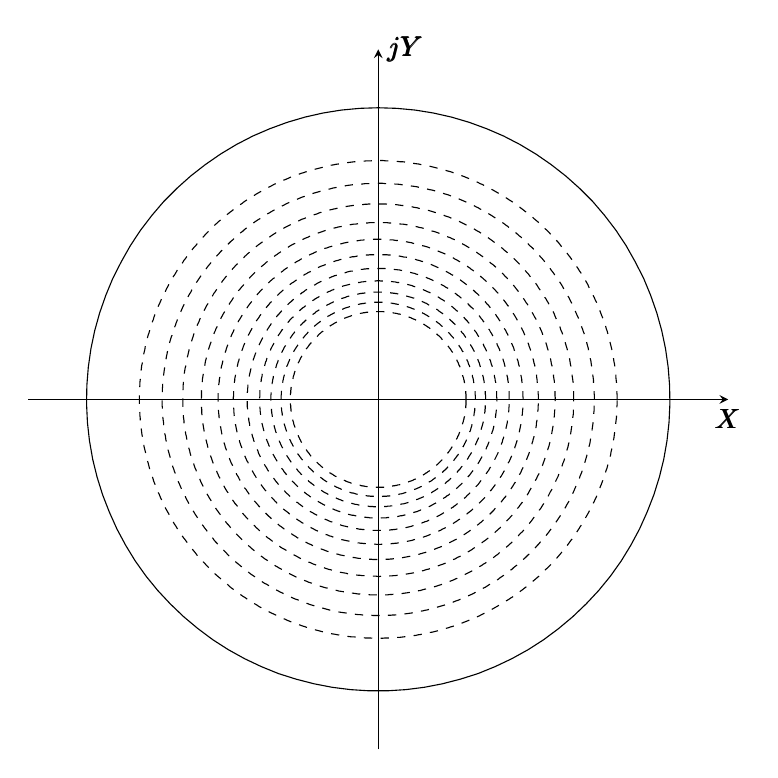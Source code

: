 % This file was created by matlab2tikz.
%
%The latest updates can be retrieved from
%  http://www.mathworks.com/matlabcentral/fileexchange/22022-matlab2tikz-matlab2tikz
%where you can also make suggestions and rate matlab2tikz.
%
\begin{tikzpicture}

\begin{axis}[%
  width=3.5in,
  height=3.5in,
  scale only axis,
  xmin=-1.2,
  xmax=1.2,
  ymin=-1.2,
  ymax=1.2,
  axis lines=center,
  ticks=none,
  x label style={anchor=north},
  y label style={anchor=west},
  xlabel={$\pmb{X}$},
  ylabel={$\pmb{jY}$},
]
\addplot [color=black, forget plot]
  table[row sep=crcr]{%
0	1\\
0.063	0.998\\
0.127	0.992\\
0.189	0.982\\
0.251	0.968\\
0.312	0.95\\
0.372	0.928\\
0.43	0.903\\
0.486	0.874\\
0.541	0.841\\
0.593	0.805\\
0.643	0.766\\
0.69	0.724\\
0.735	0.679\\
0.776	0.631\\
0.815	0.58\\
0.85	0.527\\
0.881	0.472\\
0.91	0.415\\
0.934	0.357\\
0.955	0.297\\
0.972	0.236\\
0.985	0.174\\
0.994	0.111\\
0.999	0.048\\
1.0	-0.016\\
0.997	-0.079\\
0.99	-0.142\\
0.979	-0.205\\
0.964	-0.266\\
0.945	-0.327\\
0.922	-0.386\\
0.896	-0.444\\
0.866	-0.5\\
0.833	-0.554\\
0.796	-0.606\\
0.756	-0.655\\
0.713	-0.701\\
0.667	-0.745\\
0.618	-0.786\\
0.567	-0.824\\
0.514	-0.858\\
0.458	-0.889\\
0.401	-0.916\\
0.342	-0.94\\
0.282	-0.959\\
0.22	-0.975\\
0.158	-0.987\\
0.095	-0.995\\
0.032	-0.999\\
-0.032	-0.999\\
-0.095	-0.995\\
-0.158	-0.987\\
-0.22	-0.975\\
-0.282	-0.959\\
-0.342	-0.94\\
-0.401	-0.916\\
-0.458	-0.889\\
-0.514	-0.858\\
-0.567	-0.824\\
-0.618	-0.786\\
-0.667	-0.745\\
-0.713	-0.701\\
-0.756	-0.655\\
-0.796	-0.606\\
-0.833	-0.554\\
-0.866	-0.5\\
-0.896	-0.444\\
-0.922	-0.386\\
-0.945	-0.327\\
-0.964	-0.266\\
-0.979	-0.205\\
-0.99	-0.142\\
-0.997	-0.079\\
-1.0	-0.016\\
-0.999	0.048\\
-0.994	0.111\\
-0.985	0.174\\
-0.972	0.236\\
-0.955	0.297\\
-0.934	0.357\\
-0.91	0.415\\
-0.881	0.472\\
-0.85	0.527\\
-0.815	0.58\\
-0.776	0.631\\
-0.735	0.679\\
-0.69	0.724\\
-0.643	0.766\\
-0.593	0.805\\
-0.541	0.841\\
-0.486	0.874\\
-0.43	0.903\\
-0.372	0.928\\
-0.312	0.95\\
-0.251	0.968\\
-0.189	0.982\\
-0.127	0.992\\
-0.063	0.998\\
-2.449e-16	1\\
};
\addplot [color=black, dashed, forget plot]
  table[row sep=crcr]{%
0.819	0\\
0.819	0.008\\
0.819	0.016\\
0.818	0.025\\
0.818	0.033\\
0.818	0.041\\
0.817	0.049\\
0.817	0.057\\
0.816	0.065\\
0.815	0.074\\
0.815	0.082\\
0.814	0.09\\
0.813	0.098\\
0.812	0.106\\
0.811	0.114\\
0.81	0.122\\
0.808	0.13\\
0.807	0.139\\
0.806	0.147\\
0.804	0.155\\
0.802	0.163\\
0.801	0.171\\
0.799	0.179\\
0.797	0.187\\
0.795	0.195\\
0.793	0.203\\
0.791	0.21\\
0.789	0.218\\
0.787	0.226\\
0.785	0.234\\
0.782	0.242\\
0.78	0.25\\
0.777	0.258\\
0.775	0.265\\
0.772	0.273\\
0.769	0.281\\
0.766	0.288\\
0.763	0.296\\
0.76	0.304\\
0.757	0.311\\
0.754	0.319\\
0.751	0.326\\
0.748	0.334\\
0.744	0.341\\
0.741	0.349\\
0.737	0.356\\
0.734	0.363\\
0.73	0.371\\
0.726	0.378\\
0.722	0.385\\
0.719	0.393\\
0.715	0.4\\
0.711	0.407\\
0.706	0.414\\
0.702	0.421\\
0.698	0.428\\
0.694	0.435\\
0.689	0.442\\
0.685	0.449\\
0.68	0.456\\
0.676	0.462\\
0.671	0.469\\
0.666	0.476\\
0.662	0.482\\
0.657	0.489\\
0.652	0.495\\
0.647	0.502\\
0.642	0.508\\
0.637	0.515\\
0.631	0.521\\
0.626	0.527\\
0.621	0.534\\
0.616	0.54\\
0.61	0.546\\
0.605	0.552\\
0.599	0.558\\
0.593	0.564\\
0.588	0.57\\
0.582	0.576\\
0.576	0.582\\
0.57	0.587\\
0.565	0.593\\
0.559	0.599\\
0.553	0.604\\
0.546	0.61\\
0.54	0.615\\
0.534	0.62\\
0.528	0.626\\
0.522	0.631\\
0.515	0.636\\
0.509	0.641\\
0.502	0.646\\
0.496	0.651\\
0.489	0.656\\
0.483	0.661\\
0.476	0.666\\
0.47	0.671\\
0.463	0.675\\
0.456	0.68\\
0.449	0.684\\
0.442	0.689\\
0.435	0.693\\
0.428	0.698\\
0.421	0.702\\
0.414	0.706\\
0.407	0.71\\
0.4	0.714\\
0.393	0.718\\
0.386	0.722\\
0.379	0.726\\
0.371	0.73\\
0.364	0.733\\
0.357	0.737\\
0.349	0.74\\
0.342	0.744\\
0.334	0.747\\
0.327	0.751\\
0.319	0.754\\
0.312	0.757\\
0.304	0.76\\
0.297	0.763\\
0.289	0.766\\
0.281	0.769\\
0.274	0.772\\
0.266	0.774\\
0.258	0.777\\
0.25	0.78\\
0.243	0.782\\
0.235	0.784\\
0.227	0.787\\
0.219	0.789\\
0.211	0.791\\
0.203	0.793\\
0.195	0.795\\
0.187	0.797\\
0.179	0.799\\
0.171	0.801\\
0.163	0.802\\
0.155	0.804\\
0.147	0.805\\
0.139	0.807\\
0.131	0.808\\
0.123	0.809\\
0.115	0.811\\
0.107	0.812\\
0.099	0.813\\
0.091	0.814\\
0.082	0.815\\
0.074	0.815\\
0.066	0.816\\
0.058	0.817\\
0.05	0.817\\
0.042	0.818\\
0.033	0.818\\
0.025	0.818\\
0.017	0.819\\
0.009	0.819\\
0.001	0.819\\
-0.008	0.819\\
-0.016	0.819\\
-0.024	0.818\\
-0.032	0.818\\
-0.04	0.818\\
-0.048	0.817\\
-0.057	0.817\\
-0.065	0.816\\
-0.073	0.815\\
-0.081	0.815\\
-0.089	0.814\\
-0.097	0.813\\
-0.105	0.812\\
-0.114	0.811\\
-0.122	0.81\\
-0.13	0.808\\
-0.138	0.807\\
-0.146	0.806\\
-0.154	0.804\\
-0.162	0.803\\
-0.17	0.801\\
-0.178	0.799\\
-0.186	0.797\\
-0.194	0.795\\
-0.202	0.793\\
-0.21	0.791\\
-0.218	0.789\\
-0.226	0.787\\
-0.233	0.785\\
-0.241	0.782\\
-0.249	0.78\\
-0.257	0.777\\
-0.265	0.775\\
-0.272	0.772\\
-0.28	0.769\\
-0.288	0.766\\
-0.295	0.764\\
-0.303	0.761\\
-0.311	0.757\\
-0.318	0.754\\
-0.326	0.751\\
-0.333	0.748\\
-0.341	0.744\\
-0.348	0.741\\
-0.356	0.738\\
-0.363	0.734\\
-0.37	0.73\\
-0.377	0.727\\
-0.385	0.723\\
-0.392	0.719\\
-0.399	0.715\\
-0.406	0.711\\
-0.413	0.707\\
-0.42	0.703\\
-0.427	0.698\\
-0.434	0.694\\
-0.441	0.69\\
-0.448	0.685\\
-0.455	0.681\\
-0.462	0.676\\
-0.468	0.671\\
-0.475	0.667\\
-0.482	0.662\\
-0.488	0.657\\
-0.495	0.652\\
-0.501	0.647\\
-0.508	0.642\\
-0.514	0.637\\
-0.521	0.632\\
-0.527	0.627\\
-0.533	0.621\\
-0.539	0.616\\
-0.546	0.611\\
-0.552	0.605\\
-0.558	0.6\\
-0.564	0.594\\
-0.569	0.588\\
-0.575	0.583\\
-0.581	0.577\\
-0.587	0.571\\
-0.593	0.565\\
-0.598	0.559\\
-0.604	0.553\\
-0.609	0.547\\
-0.615	0.541\\
-0.62	0.535\\
-0.625	0.528\\
-0.631	0.522\\
-0.636	0.516\\
-0.641	0.509\\
-0.646	0.503\\
-0.651	0.497\\
-0.656	0.49\\
-0.661	0.483\\
-0.666	0.477\\
-0.67	0.47\\
-0.675	0.463\\
-0.68	0.457\\
-0.684	0.45\\
-0.689	0.443\\
-0.693	0.436\\
-0.697	0.429\\
-0.702	0.422\\
-0.706	0.415\\
-0.71	0.408\\
-0.714	0.401\\
-0.718	0.394\\
-0.722	0.386\\
-0.726	0.379\\
-0.729	0.372\\
-0.733	0.365\\
-0.737	0.357\\
-0.74	0.35\\
-0.744	0.342\\
-0.747	0.335\\
-0.75	0.328\\
-0.754	0.32\\
-0.757	0.312\\
-0.76	0.305\\
-0.763	0.297\\
-0.766	0.29\\
-0.769	0.282\\
-0.771	0.274\\
-0.774	0.267\\
-0.777	0.259\\
-0.779	0.251\\
-0.782	0.243\\
-0.784	0.235\\
-0.786	0.228\\
-0.789	0.22\\
-0.791	0.212\\
-0.793	0.204\\
-0.795	0.196\\
-0.797	0.188\\
-0.799	0.18\\
-0.8	0.172\\
-0.802	0.164\\
-0.804	0.156\\
-0.805	0.148\\
-0.807	0.14\\
-0.808	0.132\\
-0.809	0.124\\
-0.811	0.116\\
-0.812	0.107\\
-0.813	0.099\\
-0.814	0.091\\
-0.815	0.083\\
-0.815	0.075\\
-0.816	0.067\\
-0.817	0.059\\
-0.817	0.05\\
-0.818	0.042\\
-0.818	0.034\\
-0.818	0.026\\
-0.819	0.018\\
-0.819	0.009\\
-0.819	0.001\\
-0.819	-0.007\\
-0.819	-0.015\\
-0.818	-0.023\\
-0.818	-0.031\\
-0.818	-0.04\\
-0.817	-0.048\\
-0.817	-0.056\\
-0.816	-0.064\\
-0.816	-0.072\\
-0.815	-0.08\\
-0.814	-0.089\\
-0.813	-0.097\\
-0.812	-0.105\\
-0.811	-0.113\\
-0.81	-0.121\\
-0.808	-0.129\\
-0.807	-0.137\\
-0.806	-0.145\\
-0.804	-0.153\\
-0.803	-0.161\\
-0.801	-0.169\\
-0.799	-0.177\\
-0.797	-0.185\\
-0.796	-0.193\\
-0.794	-0.201\\
-0.792	-0.209\\
-0.789	-0.217\\
-0.787	-0.225\\
-0.785	-0.233\\
-0.783	-0.241\\
-0.78	-0.249\\
-0.778	-0.256\\
-0.775	-0.264\\
-0.772	-0.272\\
-0.77	-0.28\\
-0.767	-0.287\\
-0.764	-0.295\\
-0.761	-0.302\\
-0.758	-0.31\\
-0.755	-0.318\\
-0.751	-0.325\\
-0.748	-0.333\\
-0.745	-0.34\\
-0.741	-0.348\\
-0.738	-0.355\\
-0.734	-0.362\\
-0.731	-0.37\\
-0.727	-0.377\\
-0.723	-0.384\\
-0.719	-0.391\\
-0.715	-0.399\\
-0.711	-0.406\\
-0.707	-0.413\\
-0.703	-0.42\\
-0.699	-0.427\\
-0.694	-0.434\\
-0.69	-0.441\\
-0.686	-0.448\\
-0.681	-0.454\\
-0.676	-0.461\\
-0.672	-0.468\\
-0.667	-0.475\\
-0.662	-0.481\\
-0.657	-0.488\\
-0.653	-0.494\\
-0.648	-0.501\\
-0.643	-0.507\\
-0.637	-0.514\\
-0.632	-0.52\\
-0.627	-0.526\\
-0.622	-0.533\\
-0.616	-0.539\\
-0.611	-0.545\\
-0.605	-0.551\\
-0.6	-0.557\\
-0.594	-0.563\\
-0.589	-0.569\\
-0.583	-0.575\\
-0.577	-0.581\\
-0.571	-0.586\\
-0.565	-0.592\\
-0.56	-0.598\\
-0.554	-0.603\\
-0.547	-0.609\\
-0.541	-0.614\\
-0.535	-0.62\\
-0.529	-0.625\\
-0.523	-0.63\\
-0.516	-0.635\\
-0.51	-0.641\\
-0.504	-0.646\\
-0.497	-0.651\\
-0.491	-0.656\\
-0.484	-0.66\\
-0.477	-0.665\\
-0.471	-0.67\\
-0.464	-0.675\\
-0.457	-0.679\\
-0.45	-0.684\\
-0.443	-0.688\\
-0.437	-0.693\\
-0.43	-0.697\\
-0.423	-0.701\\
-0.416	-0.705\\
-0.409	-0.71\\
-0.401	-0.714\\
-0.394	-0.718\\
-0.387	-0.721\\
-0.38	-0.725\\
-0.373	-0.729\\
-0.365	-0.733\\
-0.358	-0.736\\
-0.35	-0.74\\
-0.343	-0.743\\
-0.336	-0.747\\
-0.328	-0.75\\
-0.321	-0.753\\
-0.313	-0.757\\
-0.305	-0.76\\
-0.298	-0.763\\
-0.29	-0.766\\
-0.283	-0.768\\
-0.275	-0.771\\
-0.267	-0.774\\
-0.259	-0.777\\
-0.252	-0.779\\
-0.244	-0.782\\
-0.236	-0.784\\
-0.228	-0.786\\
-0.22	-0.789\\
-0.212	-0.791\\
-0.204	-0.793\\
-0.197	-0.795\\
-0.189	-0.797\\
-0.181	-0.799\\
-0.173	-0.8\\
-0.165	-0.802\\
-0.157	-0.804\\
-0.149	-0.805\\
-0.14	-0.807\\
-0.132	-0.808\\
-0.124	-0.809\\
-0.116	-0.81\\
-0.108	-0.812\\
-0.1	-0.813\\
-0.092	-0.814\\
-0.084	-0.814\\
-0.076	-0.815\\
-0.067	-0.816\\
-0.059	-0.817\\
-0.051	-0.817\\
-0.043	-0.818\\
-0.035	-0.818\\
-0.027	-0.818\\
-0.018	-0.819\\
-0.01	-0.819\\
-0.002	-0.819\\
0.006	-0.819\\
0.014	-0.819\\
0.023	-0.818\\
0.031	-0.818\\
0.039	-0.818\\
0.047	-0.817\\
0.055	-0.817\\
0.063	-0.816\\
0.072	-0.816\\
0.08	-0.815\\
0.088	-0.814\\
0.096	-0.813\\
0.104	-0.812\\
0.112	-0.811\\
0.12	-0.81\\
0.129	-0.809\\
0.137	-0.807\\
0.145	-0.806\\
0.153	-0.804\\
0.161	-0.803\\
0.169	-0.801\\
0.177	-0.799\\
0.185	-0.798\\
0.193	-0.796\\
0.201	-0.794\\
0.209	-0.792\\
0.216	-0.79\\
0.224	-0.787\\
0.232	-0.785\\
0.24	-0.783\\
0.248	-0.78\\
0.256	-0.778\\
0.263	-0.775\\
0.271	-0.773\\
0.279	-0.77\\
0.287	-0.767\\
0.294	-0.764\\
0.302	-0.761\\
0.309	-0.758\\
0.317	-0.755\\
0.325	-0.752\\
0.332	-0.748\\
0.34	-0.745\\
0.347	-0.742\\
0.354	-0.738\\
0.362	-0.734\\
0.369	-0.731\\
0.376	-0.727\\
0.384	-0.723\\
0.391	-0.719\\
0.398	-0.715\\
0.405	-0.711\\
0.412	-0.707\\
0.419	-0.703\\
0.426	-0.699\\
0.433	-0.695\\
0.44	-0.69\\
0.447	-0.686\\
0.454	-0.681\\
0.461	-0.677\\
0.467	-0.672\\
0.474	-0.667\\
0.481	-0.663\\
0.487	-0.658\\
0.494	-0.653\\
0.5	-0.648\\
0.507	-0.643\\
0.513	-0.638\\
0.52	-0.633\\
0.526	-0.627\\
0.532	-0.622\\
0.538	-0.617\\
0.545	-0.611\\
0.551	-0.606\\
0.557	-0.6\\
0.563	-0.595\\
0.569	-0.589\\
0.574	-0.583\\
0.58	-0.578\\
0.586	-0.572\\
0.592	-0.566\\
0.597	-0.56\\
0.603	-0.554\\
0.608	-0.548\\
0.614	-0.542\\
0.619	-0.536\\
0.625	-0.529\\
0.63	-0.523\\
0.635	-0.517\\
0.64	-0.51\\
0.645	-0.504\\
0.65	-0.498\\
0.655	-0.491\\
0.66	-0.484\\
0.665	-0.478\\
0.67	-0.471\\
0.674	-0.464\\
0.679	-0.458\\
0.683	-0.451\\
0.688	-0.444\\
0.692	-0.437\\
0.697	-0.43\\
0.701	-0.423\\
0.705	-0.416\\
0.709	-0.409\\
0.713	-0.402\\
0.717	-0.395\\
0.721	-0.388\\
0.725	-0.38\\
0.729	-0.373\\
0.732	-0.366\\
0.736	-0.358\\
0.74	-0.351\\
0.743	-0.344\\
0.747	-0.336\\
0.75	-0.329\\
0.753	-0.321\\
0.756	-0.314\\
0.759	-0.306\\
0.762	-0.298\\
0.765	-0.291\\
0.768	-0.283\\
0.771	-0.275\\
0.774	-0.268\\
0.776	-0.26\\
0.779	-0.252\\
0.781	-0.244\\
0.784	-0.237\\
0.786	-0.229\\
0.788	-0.221\\
0.791	-0.213\\
0.793	-0.205\\
0.795	-0.197\\
0.797	-0.189\\
0.798	-0.181\\
0.8	-0.173\\
0.802	-0.165\\
0.804	-0.157\\
0.805	-0.149\\
0.806	-0.141\\
0.808	-0.133\\
0.809	-0.125\\
0.81	-0.117\\
0.811	-0.109\\
0.813	-0.101\\
0.813	-0.092\\
0.814	-0.084\\
0.815	-0.076\\
0.816	-0.068\\
0.817	-0.06\\
0.817	-0.052\\
0.818	-0.044\\
0.818	-0.035\\
0.818	-0.027\\
0.819	-0.019\\
0.819	-0.011\\
0.819	-0.003\\
};
\addplot [color=black, dashed, forget plot]
  table[row sep=crcr]{%
0.741	0\\
0.741	0.007\\
0.741	0.015\\
0.74	0.022\\
0.74	0.03\\
0.74	0.037\\
0.739	0.044\\
0.739	0.052\\
0.738	0.059\\
0.738	0.067\\
0.737	0.074\\
0.736	0.081\\
0.735	0.089\\
0.735	0.096\\
0.734	0.103\\
0.732	0.111\\
0.731	0.118\\
0.73	0.125\\
0.729	0.133\\
0.727	0.14\\
0.726	0.147\\
0.725	0.154\\
0.723	0.162\\
0.721	0.169\\
0.72	0.176\\
0.718	0.183\\
0.716	0.19\\
0.714	0.198\\
0.712	0.205\\
0.71	0.212\\
0.708	0.219\\
0.706	0.226\\
0.703	0.233\\
0.701	0.24\\
0.698	0.247\\
0.696	0.254\\
0.693	0.261\\
0.691	0.268\\
0.688	0.275\\
0.685	0.282\\
0.682	0.288\\
0.679	0.295\\
0.676	0.302\\
0.673	0.309\\
0.67	0.316\\
0.667	0.322\\
0.664	0.329\\
0.66	0.336\\
0.657	0.342\\
0.654	0.349\\
0.65	0.355\\
0.647	0.362\\
0.643	0.368\\
0.639	0.375\\
0.635	0.381\\
0.632	0.387\\
0.628	0.394\\
0.624	0.4\\
0.62	0.406\\
0.616	0.412\\
0.611	0.418\\
0.607	0.424\\
0.603	0.43\\
0.599	0.436\\
0.594	0.442\\
0.59	0.448\\
0.585	0.454\\
0.581	0.46\\
0.576	0.466\\
0.571	0.472\\
0.567	0.477\\
0.562	0.483\\
0.557	0.488\\
0.552	0.494\\
0.547	0.5\\
0.542	0.505\\
0.537	0.51\\
0.532	0.516\\
0.527	0.521\\
0.521	0.526\\
0.516	0.531\\
0.511	0.537\\
0.505	0.542\\
0.5	0.547\\
0.494	0.552\\
0.489	0.557\\
0.483	0.561\\
0.478	0.566\\
0.472	0.571\\
0.466	0.576\\
0.46	0.58\\
0.455	0.585\\
0.449	0.589\\
0.443	0.594\\
0.437	0.598\\
0.431	0.603\\
0.425	0.607\\
0.419	0.611\\
0.413	0.615\\
0.406	0.619\\
0.4	0.623\\
0.394	0.627\\
0.388	0.631\\
0.381	0.635\\
0.375	0.639\\
0.369	0.643\\
0.362	0.646\\
0.356	0.65\\
0.349	0.653\\
0.343	0.657\\
0.336	0.66\\
0.329	0.664\\
0.323	0.667\\
0.316	0.67\\
0.309	0.673\\
0.303	0.676\\
0.296	0.679\\
0.289	0.682\\
0.282	0.685\\
0.275	0.688\\
0.268	0.69\\
0.262	0.693\\
0.255	0.696\\
0.248	0.698\\
0.241	0.701\\
0.234	0.703\\
0.227	0.705\\
0.219	0.708\\
0.212	0.71\\
0.205	0.712\\
0.198	0.714\\
0.191	0.716\\
0.184	0.718\\
0.177	0.719\\
0.169	0.721\\
0.162	0.723\\
0.155	0.724\\
0.148	0.726\\
0.14	0.727\\
0.133	0.729\\
0.126	0.73\\
0.119	0.731\\
0.111	0.732\\
0.104	0.733\\
0.097	0.734\\
0.089	0.735\\
0.082	0.736\\
0.075	0.737\\
0.067	0.738\\
0.06	0.738\\
0.052	0.739\\
0.045	0.739\\
0.038	0.74\\
0.03	0.74\\
0.023	0.74\\
0.015	0.741\\
0.008	0.741\\
0.001	0.741\\
-0.007	0.741\\
-0.014	0.741\\
-0.022	0.741\\
-0.029	0.74\\
-0.036	0.74\\
-0.044	0.74\\
-0.051	0.739\\
-0.059	0.738\\
-0.066	0.738\\
-0.073	0.737\\
-0.081	0.736\\
-0.088	0.736\\
-0.095	0.735\\
-0.103	0.734\\
-0.11	0.733\\
-0.117	0.731\\
-0.125	0.73\\
-0.132	0.729\\
-0.139	0.728\\
-0.147	0.726\\
-0.154	0.725\\
-0.161	0.723\\
-0.168	0.721\\
-0.176	0.72\\
-0.183	0.718\\
-0.19	0.716\\
-0.197	0.714\\
-0.204	0.712\\
-0.211	0.71\\
-0.218	0.708\\
-0.225	0.706\\
-0.232	0.703\\
-0.239	0.701\\
-0.246	0.699\\
-0.253	0.696\\
-0.26	0.694\\
-0.267	0.691\\
-0.274	0.688\\
-0.281	0.685\\
-0.288	0.683\\
-0.295	0.68\\
-0.302	0.677\\
-0.308	0.674\\
-0.315	0.671\\
-0.322	0.667\\
-0.328	0.664\\
-0.335	0.661\\
-0.342	0.657\\
-0.348	0.654\\
-0.355	0.65\\
-0.361	0.647\\
-0.368	0.643\\
-0.374	0.639\\
-0.38	0.636\\
-0.387	0.632\\
-0.393	0.628\\
-0.399	0.624\\
-0.405	0.62\\
-0.412	0.616\\
-0.418	0.612\\
-0.424	0.608\\
-0.43	0.603\\
-0.436	0.599\\
-0.442	0.595\\
-0.448	0.59\\
-0.454	0.586\\
-0.46	0.581\\
-0.465	0.576\\
-0.471	0.572\\
-0.477	0.567\\
-0.482	0.562\\
-0.488	0.557\\
-0.494	0.552\\
-0.499	0.547\\
-0.505	0.542\\
-0.51	0.537\\
-0.515	0.532\\
-0.521	0.527\\
-0.526	0.522\\
-0.531	0.517\\
-0.536	0.511\\
-0.541	0.506\\
-0.546	0.5\\
-0.551	0.495\\
-0.556	0.489\\
-0.561	0.484\\
-0.566	0.478\\
-0.571	0.472\\
-0.575	0.467\\
-0.58	0.461\\
-0.585	0.455\\
-0.589	0.449\\
-0.594	0.443\\
-0.598	0.437\\
-0.602	0.431\\
-0.607	0.425\\
-0.611	0.419\\
-0.615	0.413\\
-0.619	0.407\\
-0.623	0.401\\
-0.627	0.395\\
-0.631	0.388\\
-0.635	0.382\\
-0.639	0.376\\
-0.642	0.369\\
-0.646	0.363\\
-0.65	0.356\\
-0.653	0.35\\
-0.657	0.343\\
-0.66	0.337\\
-0.663	0.33\\
-0.667	0.323\\
-0.67	0.317\\
-0.673	0.31\\
-0.676	0.303\\
-0.679	0.296\\
-0.682	0.29\\
-0.685	0.283\\
-0.688	0.276\\
-0.69	0.269\\
-0.693	0.262\\
-0.695	0.255\\
-0.698	0.248\\
-0.7	0.241\\
-0.703	0.234\\
-0.705	0.227\\
-0.707	0.22\\
-0.71	0.213\\
-0.712	0.206\\
-0.714	0.199\\
-0.716	0.192\\
-0.717	0.184\\
-0.719	0.177\\
-0.721	0.17\\
-0.723	0.163\\
-0.724	0.156\\
-0.726	0.148\\
-0.727	0.141\\
-0.729	0.134\\
-0.73	0.126\\
-0.731	0.119\\
-0.732	0.112\\
-0.733	0.105\\
-0.734	0.097\\
-0.735	0.09\\
-0.736	0.082\\
-0.737	0.075\\
-0.738	0.068\\
-0.738	0.06\\
-0.739	0.053\\
-0.739	0.046\\
-0.74	0.038\\
-0.74	0.031\\
-0.74	0.023\\
-0.741	0.016\\
-0.741	0.009\\
-0.741	0.001\\
-0.741	-0.006\\
-0.741	-0.014\\
-0.741	-0.021\\
-0.74	-0.028\\
-0.74	-0.036\\
-0.74	-0.043\\
-0.739	-0.051\\
-0.739	-0.058\\
-0.738	-0.065\\
-0.737	-0.073\\
-0.736	-0.08\\
-0.736	-0.088\\
-0.735	-0.095\\
-0.734	-0.102\\
-0.733	-0.11\\
-0.732	-0.117\\
-0.73	-0.124\\
-0.729	-0.131\\
-0.728	-0.139\\
-0.726	-0.146\\
-0.725	-0.153\\
-0.723	-0.161\\
-0.722	-0.168\\
-0.72	-0.175\\
-0.718	-0.182\\
-0.716	-0.189\\
-0.714	-0.196\\
-0.712	-0.204\\
-0.71	-0.211\\
-0.708	-0.218\\
-0.706	-0.225\\
-0.704	-0.232\\
-0.701	-0.239\\
-0.699	-0.246\\
-0.696	-0.253\\
-0.694	-0.26\\
-0.691	-0.267\\
-0.688	-0.274\\
-0.686	-0.281\\
-0.683	-0.287\\
-0.68	-0.294\\
-0.677	-0.301\\
-0.674	-0.308\\
-0.671	-0.314\\
-0.668	-0.321\\
-0.664	-0.328\\
-0.661	-0.334\\
-0.658	-0.341\\
-0.654	-0.348\\
-0.651	-0.354\\
-0.647	-0.361\\
-0.643	-0.367\\
-0.64	-0.373\\
-0.636	-0.38\\
-0.632	-0.386\\
-0.628	-0.393\\
-0.624	-0.399\\
-0.62	-0.405\\
-0.616	-0.411\\
-0.612	-0.417\\
-0.608	-0.423\\
-0.604	-0.429\\
-0.599	-0.435\\
-0.595	-0.441\\
-0.59	-0.447\\
-0.586	-0.453\\
-0.581	-0.459\\
-0.577	-0.465\\
-0.572	-0.471\\
-0.567	-0.476\\
-0.563	-0.482\\
-0.558	-0.488\\
-0.553	-0.493\\
-0.548	-0.499\\
-0.543	-0.504\\
-0.538	-0.51\\
-0.533	-0.515\\
-0.527	-0.52\\
-0.522	-0.525\\
-0.517	-0.531\\
-0.512	-0.536\\
-0.506	-0.541\\
-0.501	-0.546\\
-0.495	-0.551\\
-0.49	-0.556\\
-0.484	-0.561\\
-0.479	-0.565\\
-0.473	-0.57\\
-0.467	-0.575\\
-0.461	-0.58\\
-0.456	-0.584\\
-0.45	-0.589\\
-0.444	-0.593\\
-0.438	-0.598\\
-0.432	-0.602\\
-0.426	-0.606\\
-0.42	-0.61\\
-0.414	-0.615\\
-0.407	-0.619\\
-0.401	-0.623\\
-0.395	-0.627\\
-0.389	-0.631\\
-0.382	-0.634\\
-0.376	-0.638\\
-0.37	-0.642\\
-0.363	-0.646\\
-0.357	-0.649\\
-0.35	-0.653\\
-0.344	-0.656\\
-0.337	-0.66\\
-0.33	-0.663\\
-0.324	-0.666\\
-0.317	-0.67\\
-0.31	-0.673\\
-0.304	-0.676\\
-0.297	-0.679\\
-0.29	-0.682\\
-0.283	-0.685\\
-0.276	-0.687\\
-0.27	-0.69\\
-0.263	-0.693\\
-0.256	-0.695\\
-0.249	-0.698\\
-0.242	-0.7\\
-0.235	-0.703\\
-0.228	-0.705\\
-0.221	-0.707\\
-0.214	-0.709\\
-0.206	-0.711\\
-0.199	-0.714\\
-0.192	-0.715\\
-0.185	-0.717\\
-0.178	-0.719\\
-0.171	-0.721\\
-0.163	-0.723\\
-0.156	-0.724\\
-0.149	-0.726\\
-0.142	-0.727\\
-0.134	-0.729\\
-0.127	-0.73\\
-0.12	-0.731\\
-0.112	-0.732\\
-0.105	-0.733\\
-0.098	-0.734\\
-0.09	-0.735\\
-0.083	-0.736\\
-0.076	-0.737\\
-0.068	-0.738\\
-0.061	-0.738\\
-0.054	-0.739\\
-0.046	-0.739\\
-0.039	-0.74\\
-0.031	-0.74\\
-0.024	-0.74\\
-0.017	-0.741\\
-0.009	-0.741\\
-0.002	-0.741\\
0.006	-0.741\\
0.013	-0.741\\
0.02	-0.741\\
0.028	-0.74\\
0.035	-0.74\\
0.043	-0.74\\
0.05	-0.739\\
0.057	-0.739\\
0.065	-0.738\\
0.072	-0.737\\
0.08	-0.737\\
0.087	-0.736\\
0.094	-0.735\\
0.102	-0.734\\
0.109	-0.733\\
0.116	-0.732\\
0.124	-0.73\\
0.131	-0.729\\
0.138	-0.728\\
0.145	-0.726\\
0.153	-0.725\\
0.16	-0.723\\
0.167	-0.722\\
0.174	-0.72\\
0.182	-0.718\\
0.189	-0.716\\
0.196	-0.714\\
0.203	-0.712\\
0.21	-0.71\\
0.217	-0.708\\
0.224	-0.706\\
0.231	-0.704\\
0.238	-0.701\\
0.245	-0.699\\
0.252	-0.697\\
0.259	-0.694\\
0.266	-0.691\\
0.273	-0.689\\
0.28	-0.686\\
0.287	-0.683\\
0.294	-0.68\\
0.3	-0.677\\
0.307	-0.674\\
0.314	-0.671\\
0.321	-0.668\\
0.327	-0.665\\
0.334	-0.661\\
0.341	-0.658\\
0.347	-0.654\\
0.354	-0.651\\
0.36	-0.647\\
0.367	-0.644\\
0.373	-0.64\\
0.379	-0.636\\
0.386	-0.632\\
0.392	-0.629\\
0.398	-0.625\\
0.405	-0.621\\
0.411	-0.617\\
0.417	-0.612\\
0.423	-0.608\\
0.429	-0.604\\
0.435	-0.6\\
0.441	-0.595\\
0.447	-0.591\\
0.453	-0.586\\
0.459	-0.582\\
0.464	-0.577\\
0.47	-0.572\\
0.476	-0.568\\
0.482	-0.563\\
0.487	-0.558\\
0.493	-0.553\\
0.498	-0.548\\
0.504	-0.543\\
0.509	-0.538\\
0.514	-0.533\\
0.52	-0.528\\
0.525	-0.523\\
0.53	-0.517\\
0.535	-0.512\\
0.54	-0.507\\
0.545	-0.501\\
0.55	-0.496\\
0.555	-0.49\\
0.56	-0.485\\
0.565	-0.479\\
0.57	-0.473\\
0.575	-0.468\\
0.579	-0.462\\
0.584	-0.456\\
0.588	-0.45\\
0.593	-0.444\\
0.597	-0.438\\
0.602	-0.432\\
0.606	-0.426\\
0.61	-0.42\\
0.614	-0.414\\
0.618	-0.408\\
0.622	-0.402\\
0.626	-0.396\\
0.63	-0.389\\
0.634	-0.383\\
0.638	-0.377\\
0.642	-0.37\\
0.645	-0.364\\
0.649	-0.357\\
0.653	-0.351\\
0.656	-0.344\\
0.659	-0.338\\
0.663	-0.331\\
0.666	-0.324\\
0.669	-0.318\\
0.672	-0.311\\
0.675	-0.304\\
0.678	-0.297\\
0.681	-0.291\\
0.684	-0.284\\
0.687	-0.277\\
0.69	-0.27\\
0.692	-0.263\\
0.695	-0.256\\
0.698	-0.249\\
0.7	-0.242\\
0.702	-0.235\\
0.705	-0.228\\
0.707	-0.221\\
0.709	-0.214\\
0.711	-0.207\\
0.713	-0.2\\
0.715	-0.193\\
0.717	-0.186\\
0.719	-0.178\\
0.721	-0.171\\
0.722	-0.164\\
0.724	-0.157\\
0.726	-0.149\\
0.727	-0.142\\
0.728	-0.135\\
0.73	-0.128\\
0.731	-0.12\\
0.732	-0.113\\
0.733	-0.106\\
0.734	-0.098\\
0.735	-0.091\\
0.736	-0.084\\
0.737	-0.076\\
0.738	-0.069\\
0.738	-0.062\\
0.739	-0.054\\
0.739	-0.047\\
0.74	-0.039\\
0.74	-0.032\\
0.74	-0.025\\
0.741	-0.017\\
0.741	-0.01\\
0.741	-0.002\\
};
\addplot [color=black, dashed, forget plot]
  table[row sep=crcr]{%
0.67	0\\
0.67	0.007\\
0.67	0.013\\
0.67	0.02\\
0.67	0.027\\
0.669	0.034\\
0.669	0.04\\
0.669	0.047\\
0.668	0.054\\
0.668	0.06\\
0.667	0.067\\
0.666	0.074\\
0.665	0.08\\
0.665	0.087\\
0.664	0.094\\
0.663	0.1\\
0.662	0.107\\
0.661	0.113\\
0.659	0.12\\
0.658	0.127\\
0.657	0.133\\
0.656	0.14\\
0.654	0.146\\
0.653	0.153\\
0.651	0.159\\
0.649	0.166\\
0.648	0.172\\
0.646	0.179\\
0.644	0.185\\
0.642	0.192\\
0.64	0.198\\
0.638	0.204\\
0.636	0.211\\
0.634	0.217\\
0.632	0.224\\
0.63	0.23\\
0.627	0.236\\
0.625	0.242\\
0.623	0.249\\
0.62	0.255\\
0.617	0.261\\
0.615	0.267\\
0.612	0.273\\
0.609	0.279\\
0.606	0.286\\
0.604	0.292\\
0.601	0.298\\
0.598	0.304\\
0.595	0.31\\
0.591	0.315\\
0.588	0.321\\
0.585	0.327\\
0.582	0.333\\
0.578	0.339\\
0.575	0.345\\
0.571	0.35\\
0.568	0.356\\
0.564	0.362\\
0.561	0.367\\
0.557	0.373\\
0.553	0.378\\
0.549	0.384\\
0.546	0.389\\
0.542	0.395\\
0.538	0.4\\
0.534	0.406\\
0.53	0.411\\
0.525	0.416\\
0.521	0.421\\
0.517	0.427\\
0.513	0.432\\
0.508	0.437\\
0.504	0.442\\
0.5	0.447\\
0.495	0.452\\
0.49	0.457\\
0.486	0.462\\
0.481	0.467\\
0.477	0.471\\
0.472	0.476\\
0.467	0.481\\
0.462	0.486\\
0.457	0.49\\
0.452	0.495\\
0.447	0.499\\
0.442	0.504\\
0.437	0.508\\
0.432	0.512\\
0.427	0.517\\
0.422	0.521\\
0.417	0.525\\
0.411	0.529\\
0.406	0.533\\
0.401	0.537\\
0.395	0.541\\
0.39	0.545\\
0.384	0.549\\
0.379	0.553\\
0.373	0.557\\
0.368	0.56\\
0.362	0.564\\
0.357	0.568\\
0.351	0.571\\
0.345	0.575\\
0.339	0.578\\
0.334	0.581\\
0.328	0.585\\
0.322	0.588\\
0.316	0.591\\
0.31	0.594\\
0.304	0.597\\
0.298	0.6\\
0.292	0.603\\
0.286	0.606\\
0.28	0.609\\
0.274	0.612\\
0.268	0.615\\
0.262	0.617\\
0.255	0.62\\
0.249	0.622\\
0.243	0.625\\
0.237	0.627\\
0.23	0.629\\
0.224	0.632\\
0.218	0.634\\
0.211	0.636\\
0.205	0.638\\
0.199	0.64\\
0.192	0.642\\
0.186	0.644\\
0.179	0.646\\
0.173	0.648\\
0.166	0.649\\
0.16	0.651\\
0.153	0.653\\
0.147	0.654\\
0.14	0.655\\
0.134	0.657\\
0.127	0.658\\
0.121	0.659\\
0.114	0.661\\
0.107	0.662\\
0.101	0.663\\
0.094	0.664\\
0.087	0.665\\
0.081	0.665\\
0.074	0.666\\
0.067	0.667\\
0.061	0.668\\
0.054	0.668\\
0.047	0.669\\
0.041	0.669\\
0.034	0.669\\
0.027	0.67\\
0.021	0.67\\
0.014	0.67\\
0.007	0.67\\
0.001	0.67\\
-0.006	0.67\\
-0.013	0.67\\
-0.02	0.67\\
-0.026	0.67\\
-0.033	0.67\\
-0.04	0.669\\
-0.046	0.669\\
-0.053	0.668\\
-0.06	0.668\\
-0.066	0.667\\
-0.073	0.666\\
-0.08	0.666\\
-0.086	0.665\\
-0.093	0.664\\
-0.1	0.663\\
-0.106	0.662\\
-0.113	0.661\\
-0.119	0.66\\
-0.126	0.658\\
-0.133	0.657\\
-0.139	0.656\\
-0.146	0.654\\
-0.152	0.653\\
-0.159	0.651\\
-0.165	0.65\\
-0.172	0.648\\
-0.178	0.646\\
-0.185	0.644\\
-0.191	0.642\\
-0.198	0.641\\
-0.204	0.639\\
-0.21	0.636\\
-0.217	0.634\\
-0.223	0.632\\
-0.229	0.63\\
-0.236	0.628\\
-0.242	0.625\\
-0.248	0.623\\
-0.254	0.62\\
-0.261	0.618\\
-0.267	0.615\\
-0.273	0.612\\
-0.279	0.61\\
-0.285	0.607\\
-0.291	0.604\\
-0.297	0.601\\
-0.303	0.598\\
-0.309	0.595\\
-0.315	0.592\\
-0.321	0.589\\
-0.327	0.585\\
-0.333	0.582\\
-0.338	0.579\\
-0.344	0.575\\
-0.35	0.572\\
-0.356	0.568\\
-0.361	0.565\\
-0.367	0.561\\
-0.372	0.557\\
-0.378	0.554\\
-0.384	0.55\\
-0.389	0.546\\
-0.394	0.542\\
-0.4	0.538\\
-0.405	0.534\\
-0.411	0.53\\
-0.416	0.526\\
-0.421	0.522\\
-0.426	0.517\\
-0.431	0.513\\
-0.437	0.509\\
-0.442	0.504\\
-0.447	0.5\\
-0.452	0.495\\
-0.457	0.491\\
-0.461	0.486\\
-0.466	0.482\\
-0.471	0.477\\
-0.476	0.472\\
-0.48	0.467\\
-0.485	0.463\\
-0.49	0.458\\
-0.494	0.453\\
-0.499	0.448\\
-0.503	0.443\\
-0.508	0.438\\
-0.512	0.433\\
-0.516	0.428\\
-0.521	0.422\\
-0.525	0.417\\
-0.529	0.412\\
-0.533	0.407\\
-0.537	0.401\\
-0.541	0.396\\
-0.545	0.39\\
-0.549	0.385\\
-0.553	0.379\\
-0.556	0.374\\
-0.56	0.368\\
-0.564	0.363\\
-0.567	0.357\\
-0.571	0.351\\
-0.574	0.346\\
-0.578	0.34\\
-0.581	0.334\\
-0.584	0.328\\
-0.588	0.322\\
-0.591	0.316\\
-0.594	0.31\\
-0.597	0.305\\
-0.6	0.299\\
-0.603	0.293\\
-0.606	0.286\\
-0.609	0.28\\
-0.612	0.274\\
-0.614	0.268\\
-0.617	0.262\\
-0.62	0.256\\
-0.622	0.25\\
-0.625	0.243\\
-0.627	0.237\\
-0.629	0.231\\
-0.632	0.225\\
-0.634	0.218\\
-0.636	0.212\\
-0.638	0.206\\
-0.64	0.199\\
-0.642	0.193\\
-0.644	0.186\\
-0.646	0.18\\
-0.648	0.173\\
-0.649	0.167\\
-0.651	0.16\\
-0.652	0.154\\
-0.654	0.147\\
-0.655	0.141\\
-0.657	0.134\\
-0.658	0.128\\
-0.659	0.121\\
-0.66	0.114\\
-0.662	0.108\\
-0.663	0.101\\
-0.664	0.095\\
-0.665	0.088\\
-0.665	0.081\\
-0.666	0.075\\
-0.667	0.068\\
-0.668	0.061\\
-0.668	0.055\\
-0.669	0.048\\
-0.669	0.041\\
-0.669	0.035\\
-0.67	0.028\\
-0.67	0.021\\
-0.67	0.014\\
-0.67	0.008\\
-0.67	0.001\\
-0.67	-0.006\\
-0.67	-0.012\\
-0.67	-0.019\\
-0.67	-0.026\\
-0.67	-0.032\\
-0.669	-0.039\\
-0.669	-0.046\\
-0.668	-0.053\\
-0.668	-0.059\\
-0.667	-0.066\\
-0.666	-0.073\\
-0.666	-0.079\\
-0.665	-0.086\\
-0.664	-0.092\\
-0.663	-0.099\\
-0.662	-0.106\\
-0.661	-0.112\\
-0.66	-0.119\\
-0.658	-0.126\\
-0.657	-0.132\\
-0.656	-0.139\\
-0.654	-0.145\\
-0.653	-0.152\\
-0.651	-0.158\\
-0.65	-0.165\\
-0.648	-0.171\\
-0.646	-0.178\\
-0.645	-0.184\\
-0.643	-0.191\\
-0.641	-0.197\\
-0.639	-0.203\\
-0.637	-0.21\\
-0.634	-0.216\\
-0.632	-0.223\\
-0.63	-0.229\\
-0.628	-0.235\\
-0.625	-0.241\\
-0.623	-0.248\\
-0.62	-0.254\\
-0.618	-0.26\\
-0.615	-0.266\\
-0.612	-0.272\\
-0.61	-0.278\\
-0.607	-0.285\\
-0.604	-0.291\\
-0.601	-0.297\\
-0.598	-0.303\\
-0.595	-0.309\\
-0.592	-0.315\\
-0.589	-0.32\\
-0.586	-0.326\\
-0.582	-0.332\\
-0.579	-0.338\\
-0.575	-0.344\\
-0.572	-0.349\\
-0.568	-0.355\\
-0.565	-0.361\\
-0.561	-0.366\\
-0.558	-0.372\\
-0.554	-0.378\\
-0.55	-0.383\\
-0.546	-0.389\\
-0.542	-0.394\\
-0.538	-0.399\\
-0.534	-0.405\\
-0.53	-0.41\\
-0.526	-0.415\\
-0.522	-0.421\\
-0.518	-0.426\\
-0.513	-0.431\\
-0.509	-0.436\\
-0.505	-0.441\\
-0.5	-0.446\\
-0.496	-0.451\\
-0.491	-0.456\\
-0.487	-0.461\\
-0.482	-0.466\\
-0.477	-0.471\\
-0.473	-0.475\\
-0.468	-0.48\\
-0.463	-0.485\\
-0.458	-0.489\\
-0.453	-0.494\\
-0.448	-0.498\\
-0.443	-0.503\\
-0.438	-0.507\\
-0.433	-0.512\\
-0.428	-0.516\\
-0.423	-0.52\\
-0.418	-0.524\\
-0.412	-0.529\\
-0.407	-0.533\\
-0.402	-0.537\\
-0.396	-0.541\\
-0.391	-0.545\\
-0.385	-0.549\\
-0.38	-0.552\\
-0.374	-0.556\\
-0.369	-0.56\\
-0.363	-0.563\\
-0.357	-0.567\\
-0.352	-0.571\\
-0.346	-0.574\\
-0.34	-0.578\\
-0.334	-0.581\\
-0.329	-0.584\\
-0.323	-0.587\\
-0.317	-0.591\\
-0.311	-0.594\\
-0.305	-0.597\\
-0.299	-0.6\\
-0.293	-0.603\\
-0.287	-0.606\\
-0.281	-0.609\\
-0.275	-0.611\\
-0.269	-0.614\\
-0.263	-0.617\\
-0.256	-0.619\\
-0.25	-0.622\\
-0.244	-0.624\\
-0.238	-0.627\\
-0.231	-0.629\\
-0.225	-0.631\\
-0.219	-0.634\\
-0.212	-0.636\\
-0.206	-0.638\\
-0.2	-0.64\\
-0.193	-0.642\\
-0.187	-0.644\\
-0.18	-0.646\\
-0.174	-0.647\\
-0.167	-0.649\\
-0.161	-0.651\\
-0.154	-0.652\\
-0.148	-0.654\\
-0.141	-0.655\\
-0.135	-0.657\\
-0.128	-0.658\\
-0.122	-0.659\\
-0.115	-0.66\\
-0.108	-0.662\\
-0.102	-0.663\\
-0.095	-0.664\\
-0.088	-0.664\\
-0.082	-0.665\\
-0.075	-0.666\\
-0.069	-0.667\\
-0.062	-0.667\\
-0.055	-0.668\\
-0.048	-0.669\\
-0.042	-0.669\\
-0.035	-0.669\\
-0.028	-0.67\\
-0.022	-0.67\\
-0.015	-0.67\\
-0.008	-0.67\\
-0.002	-0.67\\
0.005	-0.67\\
0.012	-0.67\\
0.019	-0.67\\
0.025	-0.67\\
0.032	-0.67\\
0.039	-0.669\\
0.045	-0.669\\
0.052	-0.668\\
0.059	-0.668\\
0.065	-0.667\\
0.072	-0.666\\
0.079	-0.666\\
0.085	-0.665\\
0.092	-0.664\\
0.099	-0.663\\
0.105	-0.662\\
0.112	-0.661\\
0.118	-0.66\\
0.125	-0.659\\
0.132	-0.657\\
0.138	-0.656\\
0.145	-0.655\\
0.151	-0.653\\
0.158	-0.651\\
0.164	-0.65\\
0.171	-0.648\\
0.177	-0.646\\
0.184	-0.645\\
0.19	-0.643\\
0.197	-0.641\\
0.203	-0.639\\
0.209	-0.637\\
0.216	-0.635\\
0.222	-0.632\\
0.228	-0.63\\
0.235	-0.628\\
0.241	-0.626\\
0.247	-0.623\\
0.253	-0.621\\
0.26	-0.618\\
0.266	-0.615\\
0.272	-0.613\\
0.278	-0.61\\
0.284	-0.607\\
0.29	-0.604\\
0.296	-0.601\\
0.302	-0.598\\
0.308	-0.595\\
0.314	-0.592\\
0.32	-0.589\\
0.326	-0.586\\
0.332	-0.583\\
0.337	-0.579\\
0.343	-0.576\\
0.349	-0.572\\
0.355	-0.569\\
0.36	-0.565\\
0.366	-0.562\\
0.372	-0.558\\
0.377	-0.554\\
0.383	-0.55\\
0.388	-0.546\\
0.394	-0.543\\
0.399	-0.539\\
0.404	-0.535\\
0.41	-0.531\\
0.415	-0.526\\
0.42	-0.522\\
0.425	-0.518\\
0.431	-0.514\\
0.436	-0.509\\
0.441	-0.505\\
0.446	-0.501\\
0.451	-0.496\\
0.456	-0.492\\
0.461	-0.487\\
0.465	-0.482\\
0.47	-0.478\\
0.475	-0.473\\
0.48	-0.468\\
0.484	-0.463\\
0.489	-0.458\\
0.494	-0.454\\
0.498	-0.449\\
0.503	-0.444\\
0.507	-0.439\\
0.511	-0.433\\
0.516	-0.428\\
0.52	-0.423\\
0.524	-0.418\\
0.528	-0.413\\
0.532	-0.407\\
0.536	-0.402\\
0.54	-0.397\\
0.544	-0.391\\
0.548	-0.386\\
0.552	-0.38\\
0.556	-0.375\\
0.56	-0.369\\
0.563	-0.364\\
0.567	-0.358\\
0.57	-0.352\\
0.574	-0.346\\
0.577	-0.341\\
0.581	-0.335\\
0.584	-0.329\\
0.587	-0.323\\
0.59	-0.317\\
0.594	-0.311\\
0.597	-0.305\\
0.6	-0.299\\
0.603	-0.293\\
0.606	-0.287\\
0.608	-0.281\\
0.611	-0.275\\
0.614	-0.269\\
0.617	-0.263\\
0.619	-0.257\\
0.622	-0.251\\
0.624	-0.244\\
0.627	-0.238\\
0.629	-0.232\\
0.631	-0.226\\
0.633	-0.219\\
0.636	-0.213\\
0.638	-0.207\\
0.64	-0.2\\
0.642	-0.194\\
0.644	-0.187\\
0.645	-0.181\\
0.647	-0.174\\
0.649	-0.168\\
0.651	-0.161\\
0.652	-0.155\\
0.654	-0.148\\
0.655	-0.142\\
0.657	-0.135\\
0.658	-0.129\\
0.659	-0.122\\
0.66	-0.116\\
0.661	-0.109\\
0.662	-0.102\\
0.663	-0.096\\
0.664	-0.089\\
0.665	-0.082\\
0.666	-0.076\\
0.667	-0.069\\
0.667	-0.062\\
0.668	-0.056\\
0.669	-0.049\\
0.669	-0.042\\
0.669	-0.036\\
0.67	-0.029\\
0.67	-0.022\\
0.67	-0.016\\
0.67	-0.009\\
0.67	-0.002\\
};
\addplot [color=black, dashed, forget plot]
  table[row sep=crcr]{%
0.607	0\\
0.607	0.006\\
0.606	0.012\\
0.606	0.018\\
0.606	0.024\\
0.606	0.03\\
0.605	0.036\\
0.605	0.042\\
0.605	0.048\\
0.604	0.055\\
0.604	0.061\\
0.603	0.067\\
0.602	0.073\\
0.601	0.079\\
0.601	0.085\\
0.6	0.091\\
0.599	0.097\\
0.598	0.103\\
0.597	0.109\\
0.596	0.115\\
0.594	0.12\\
0.593	0.126\\
0.592	0.132\\
0.591	0.138\\
0.589	0.144\\
0.588	0.15\\
0.586	0.156\\
0.585	0.162\\
0.583	0.168\\
0.581	0.173\\
0.579	0.179\\
0.578	0.185\\
0.576	0.191\\
0.574	0.197\\
0.572	0.202\\
0.57	0.208\\
0.568	0.214\\
0.565	0.219\\
0.563	0.225\\
0.561	0.231\\
0.559	0.236\\
0.556	0.242\\
0.554	0.247\\
0.551	0.253\\
0.549	0.258\\
0.546	0.264\\
0.543	0.269\\
0.541	0.275\\
0.538	0.28\\
0.535	0.285\\
0.532	0.291\\
0.529	0.296\\
0.526	0.301\\
0.523	0.307\\
0.52	0.312\\
0.517	0.317\\
0.514	0.322\\
0.511	0.327\\
0.507	0.332\\
0.504	0.337\\
0.501	0.342\\
0.497	0.347\\
0.494	0.352\\
0.49	0.357\\
0.486	0.362\\
0.483	0.367\\
0.479	0.372\\
0.475	0.377\\
0.472	0.381\\
0.468	0.386\\
0.464	0.391\\
0.46	0.395\\
0.456	0.4\\
0.452	0.404\\
0.448	0.409\\
0.444	0.413\\
0.44	0.418\\
0.435	0.422\\
0.431	0.427\\
0.427	0.431\\
0.423	0.435\\
0.418	0.439\\
0.414	0.443\\
0.409	0.448\\
0.405	0.452\\
0.4	0.456\\
0.396	0.46\\
0.391	0.464\\
0.386	0.467\\
0.382	0.471\\
0.377	0.475\\
0.372	0.479\\
0.367	0.483\\
0.363	0.486\\
0.358	0.49\\
0.353	0.493\\
0.348	0.497\\
0.343	0.5\\
0.338	0.504\\
0.333	0.507\\
0.328	0.51\\
0.323	0.514\\
0.317	0.517\\
0.312	0.52\\
0.307	0.523\\
0.302	0.526\\
0.297	0.529\\
0.291	0.532\\
0.286	0.535\\
0.281	0.538\\
0.275	0.541\\
0.27	0.543\\
0.264	0.546\\
0.259	0.549\\
0.253	0.551\\
0.248	0.554\\
0.242	0.556\\
0.237	0.558\\
0.231	0.561\\
0.225	0.563\\
0.22	0.565\\
0.214	0.567\\
0.208	0.57\\
0.203	0.572\\
0.197	0.574\\
0.191	0.576\\
0.185	0.577\\
0.18	0.579\\
0.174	0.581\\
0.168	0.583\\
0.162	0.584\\
0.156	0.586\\
0.151	0.588\\
0.145	0.589\\
0.139	0.59\\
0.133	0.592\\
0.127	0.593\\
0.121	0.594\\
0.115	0.596\\
0.109	0.597\\
0.103	0.598\\
0.097	0.599\\
0.091	0.6\\
0.085	0.601\\
0.079	0.601\\
0.073	0.602\\
0.067	0.603\\
0.061	0.603\\
0.055	0.604\\
0.049	0.605\\
0.043	0.605\\
0.037	0.605\\
0.031	0.606\\
0.025	0.606\\
0.019	0.606\\
0.013	0.606\\
0.007	0.606\\
0.0	0.607\\
-0.006	0.607\\
-0.012	0.606\\
-0.018	0.606\\
-0.024	0.606\\
-0.03	0.606\\
-0.036	0.605\\
-0.042	0.605\\
-0.048	0.605\\
-0.054	0.604\\
-0.06	0.604\\
-0.066	0.603\\
-0.072	0.602\\
-0.078	0.601\\
-0.084	0.601\\
-0.09	0.6\\
-0.096	0.599\\
-0.102	0.598\\
-0.108	0.597\\
-0.114	0.596\\
-0.12	0.595\\
-0.126	0.593\\
-0.132	0.592\\
-0.138	0.591\\
-0.144	0.589\\
-0.15	0.588\\
-0.155	0.586\\
-0.161	0.585\\
-0.167	0.583\\
-0.173	0.581\\
-0.179	0.58\\
-0.185	0.578\\
-0.19	0.576\\
-0.196	0.574\\
-0.202	0.572\\
-0.208	0.57\\
-0.213	0.568\\
-0.219	0.566\\
-0.225	0.563\\
-0.23	0.561\\
-0.236	0.559\\
-0.241	0.556\\
-0.247	0.554\\
-0.252	0.552\\
-0.258	0.549\\
-0.263	0.546\\
-0.269	0.544\\
-0.274	0.541\\
-0.28	0.538\\
-0.285	0.535\\
-0.29	0.533\\
-0.296	0.53\\
-0.301	0.527\\
-0.306	0.524\\
-0.311	0.52\\
-0.317	0.517\\
-0.322	0.514\\
-0.327	0.511\\
-0.332	0.508\\
-0.337	0.504\\
-0.342	0.501\\
-0.347	0.497\\
-0.352	0.494\\
-0.357	0.49\\
-0.362	0.487\\
-0.367	0.483\\
-0.371	0.479\\
-0.376	0.476\\
-0.381	0.472\\
-0.386	0.468\\
-0.39	0.464\\
-0.395	0.46\\
-0.4	0.456\\
-0.404	0.452\\
-0.409	0.448\\
-0.413	0.444\\
-0.418	0.44\\
-0.422	0.436\\
-0.426	0.432\\
-0.431	0.427\\
-0.435	0.423\\
-0.439	0.419\\
-0.443	0.414\\
-0.447	0.41\\
-0.451	0.405\\
-0.455	0.401\\
-0.459	0.396\\
-0.463	0.391\\
-0.467	0.387\\
-0.471	0.382\\
-0.475	0.377\\
-0.479	0.373\\
-0.482	0.368\\
-0.486	0.363\\
-0.49	0.358\\
-0.493	0.353\\
-0.497	0.348\\
-0.5	0.343\\
-0.503	0.338\\
-0.507	0.333\\
-0.51	0.328\\
-0.513	0.323\\
-0.517	0.318\\
-0.52	0.313\\
-0.523	0.307\\
-0.526	0.302\\
-0.529	0.297\\
-0.532	0.292\\
-0.535	0.286\\
-0.538	0.281\\
-0.54	0.276\\
-0.543	0.27\\
-0.546	0.265\\
-0.548	0.259\\
-0.551	0.254\\
-0.553	0.248\\
-0.556	0.243\\
-0.558	0.237\\
-0.561	0.231\\
-0.563	0.226\\
-0.565	0.22\\
-0.567	0.215\\
-0.569	0.209\\
-0.571	0.203\\
-0.573	0.197\\
-0.575	0.192\\
-0.577	0.186\\
-0.579	0.18\\
-0.581	0.174\\
-0.583	0.169\\
-0.584	0.163\\
-0.586	0.157\\
-0.587	0.151\\
-0.589	0.145\\
-0.59	0.139\\
-0.592	0.133\\
-0.593	0.127\\
-0.594	0.121\\
-0.595	0.115\\
-0.597	0.11\\
-0.598	0.104\\
-0.599	0.098\\
-0.6	0.092\\
-0.6	0.086\\
-0.601	0.08\\
-0.602	0.074\\
-0.603	0.068\\
-0.603	0.062\\
-0.604	0.055\\
-0.605	0.049\\
-0.605	0.043\\
-0.605	0.037\\
-0.606	0.031\\
-0.606	0.025\\
-0.606	0.019\\
-0.606	0.013\\
-0.606	0.007\\
-0.607	0.001\\
-0.607	-0.005\\
-0.606	-0.011\\
-0.606	-0.017\\
-0.606	-0.023\\
-0.606	-0.029\\
-0.605	-0.035\\
-0.605	-0.041\\
-0.605	-0.048\\
-0.604	-0.054\\
-0.604	-0.06\\
-0.603	-0.066\\
-0.602	-0.072\\
-0.602	-0.078\\
-0.601	-0.084\\
-0.6	-0.09\\
-0.599	-0.096\\
-0.598	-0.102\\
-0.597	-0.108\\
-0.596	-0.114\\
-0.595	-0.12\\
-0.593	-0.125\\
-0.592	-0.131\\
-0.591	-0.137\\
-0.589	-0.143\\
-0.588	-0.149\\
-0.586	-0.155\\
-0.585	-0.161\\
-0.583	-0.167\\
-0.581	-0.173\\
-0.58	-0.178\\
-0.578	-0.184\\
-0.576	-0.19\\
-0.574	-0.196\\
-0.572	-0.201\\
-0.57	-0.207\\
-0.568	-0.213\\
-0.566	-0.218\\
-0.564	-0.224\\
-0.561	-0.23\\
-0.559	-0.235\\
-0.557	-0.241\\
-0.554	-0.246\\
-0.552	-0.252\\
-0.549	-0.257\\
-0.547	-0.263\\
-0.544	-0.268\\
-0.541	-0.274\\
-0.538	-0.279\\
-0.536	-0.285\\
-0.533	-0.29\\
-0.53	-0.295\\
-0.527	-0.301\\
-0.524	-0.306\\
-0.521	-0.311\\
-0.518	-0.316\\
-0.514	-0.321\\
-0.511	-0.326\\
-0.508	-0.332\\
-0.505	-0.337\\
-0.501	-0.342\\
-0.498	-0.347\\
-0.494	-0.352\\
-0.491	-0.357\\
-0.487	-0.361\\
-0.483	-0.366\\
-0.48	-0.371\\
-0.476	-0.376\\
-0.472	-0.381\\
-0.468	-0.385\\
-0.465	-0.39\\
-0.461	-0.395\\
-0.457	-0.399\\
-0.453	-0.404\\
-0.449	-0.408\\
-0.444	-0.413\\
-0.44	-0.417\\
-0.436	-0.422\\
-0.432	-0.426\\
-0.428	-0.43\\
-0.423	-0.434\\
-0.419	-0.439\\
-0.414	-0.443\\
-0.41	-0.447\\
-0.406	-0.451\\
-0.401	-0.455\\
-0.396	-0.459\\
-0.392	-0.463\\
-0.387	-0.467\\
-0.383	-0.471\\
-0.378	-0.475\\
-0.373	-0.478\\
-0.368	-0.482\\
-0.363	-0.486\\
-0.359	-0.489\\
-0.354	-0.493\\
-0.349	-0.496\\
-0.344	-0.5\\
-0.339	-0.503\\
-0.334	-0.507\\
-0.329	-0.51\\
-0.323	-0.513\\
-0.318	-0.516\\
-0.313	-0.519\\
-0.308	-0.523\\
-0.303	-0.526\\
-0.297	-0.529\\
-0.292	-0.532\\
-0.287	-0.534\\
-0.281	-0.537\\
-0.276	-0.54\\
-0.271	-0.543\\
-0.265	-0.546\\
-0.26	-0.548\\
-0.254	-0.551\\
-0.249	-0.553\\
-0.243	-0.556\\
-0.238	-0.558\\
-0.232	-0.56\\
-0.226	-0.563\\
-0.221	-0.565\\
-0.215	-0.567\\
-0.209	-0.569\\
-0.204	-0.571\\
-0.198	-0.573\\
-0.192	-0.575\\
-0.186	-0.577\\
-0.181	-0.579\\
-0.175	-0.581\\
-0.169	-0.583\\
-0.163	-0.584\\
-0.157	-0.586\\
-0.151	-0.587\\
-0.146	-0.589\\
-0.14	-0.59\\
-0.134	-0.592\\
-0.128	-0.593\\
-0.122	-0.594\\
-0.116	-0.595\\
-0.11	-0.596\\
-0.104	-0.598\\
-0.098	-0.599\\
-0.092	-0.6\\
-0.086	-0.6\\
-0.08	-0.601\\
-0.074	-0.602\\
-0.068	-0.603\\
-0.062	-0.603\\
-0.056	-0.604\\
-0.05	-0.604\\
-0.044	-0.605\\
-0.038	-0.605\\
-0.032	-0.606\\
-0.026	-0.606\\
-0.02	-0.606\\
-0.014	-0.606\\
-0.008	-0.606\\
-0.001	-0.607\\
0.005	-0.607\\
0.011	-0.606\\
0.017	-0.606\\
0.023	-0.606\\
0.029	-0.606\\
0.035	-0.606\\
0.041	-0.605\\
0.047	-0.605\\
0.053	-0.604\\
0.059	-0.604\\
0.065	-0.603\\
0.071	-0.602\\
0.077	-0.602\\
0.083	-0.601\\
0.089	-0.6\\
0.095	-0.599\\
0.101	-0.598\\
0.107	-0.597\\
0.113	-0.596\\
0.119	-0.595\\
0.125	-0.594\\
0.131	-0.592\\
0.137	-0.591\\
0.143	-0.589\\
0.149	-0.588\\
0.155	-0.587\\
0.16	-0.585\\
0.166	-0.583\\
0.172	-0.582\\
0.178	-0.58\\
0.184	-0.578\\
0.189	-0.576\\
0.195	-0.574\\
0.201	-0.572\\
0.207	-0.57\\
0.212	-0.568\\
0.218	-0.566\\
0.224	-0.564\\
0.229	-0.562\\
0.235	-0.559\\
0.24	-0.557\\
0.246	-0.554\\
0.252	-0.552\\
0.257	-0.549\\
0.263	-0.547\\
0.268	-0.544\\
0.273	-0.541\\
0.279	-0.539\\
0.284	-0.536\\
0.29	-0.533\\
0.295	-0.53\\
0.3	-0.527\\
0.305	-0.524\\
0.311	-0.521\\
0.316	-0.518\\
0.321	-0.515\\
0.326	-0.511\\
0.331	-0.508\\
0.336	-0.505\\
0.341	-0.501\\
0.346	-0.498\\
0.351	-0.494\\
0.356	-0.491\\
0.361	-0.487\\
0.366	-0.484\\
0.371	-0.48\\
0.376	-0.476\\
0.38	-0.473\\
0.385	-0.469\\
0.39	-0.465\\
0.394	-0.461\\
0.399	-0.457\\
0.403	-0.453\\
0.408	-0.449\\
0.412	-0.445\\
0.417	-0.441\\
0.421	-0.436\\
0.426	-0.432\\
0.43	-0.428\\
0.434	-0.424\\
0.438	-0.419\\
0.442	-0.415\\
0.447	-0.41\\
0.451	-0.406\\
0.455	-0.401\\
0.459	-0.397\\
0.463	-0.392\\
0.467	-0.388\\
0.47	-0.383\\
0.474	-0.378\\
0.478	-0.373\\
0.482	-0.369\\
0.485	-0.364\\
0.489	-0.359\\
0.493	-0.354\\
0.496	-0.349\\
0.499	-0.344\\
0.503	-0.339\\
0.506	-0.334\\
0.51	-0.329\\
0.513	-0.324\\
0.516	-0.319\\
0.519	-0.313\\
0.522	-0.308\\
0.525	-0.303\\
0.528	-0.298\\
0.531	-0.292\\
0.534	-0.287\\
0.537	-0.282\\
0.54	-0.276\\
0.543	-0.271\\
0.545	-0.266\\
0.548	-0.26\\
0.551	-0.255\\
0.553	-0.249\\
0.555	-0.244\\
0.558	-0.238\\
0.56	-0.232\\
0.563	-0.227\\
0.565	-0.221\\
0.567	-0.215\\
0.569	-0.21\\
0.571	-0.204\\
0.573	-0.198\\
0.575	-0.193\\
0.577	-0.187\\
0.579	-0.181\\
0.581	-0.175\\
0.582	-0.169\\
0.584	-0.164\\
0.586	-0.158\\
0.587	-0.152\\
0.589	-0.146\\
0.59	-0.14\\
0.591	-0.134\\
0.593	-0.128\\
0.594	-0.122\\
0.595	-0.116\\
0.596	-0.11\\
0.597	-0.105\\
0.598	-0.099\\
0.599	-0.093\\
0.6	-0.087\\
0.601	-0.081\\
0.602	-0.075\\
0.603	-0.069\\
0.603	-0.062\\
0.604	-0.056\\
0.604	-0.05\\
0.605	-0.044\\
0.605	-0.038\\
0.606	-0.032\\
0.606	-0.026\\
0.606	-0.02\\
0.606	-0.014\\
0.606	-0.008\\
0.607	-0.002\\
};
\addplot [color=black, dashed, forget plot]
  table[row sep=crcr]{%
0.549	0\\
0.549	0.005\\
0.549	0.011\\
0.549	0.016\\
0.548	0.022\\
0.548	0.027\\
0.548	0.033\\
0.547	0.038\\
0.547	0.044\\
0.547	0.049\\
0.546	0.055\\
0.545	0.06\\
0.545	0.066\\
0.544	0.071\\
0.543	0.077\\
0.543	0.082\\
0.542	0.087\\
0.541	0.093\\
0.54	0.098\\
0.539	0.104\\
0.538	0.109\\
0.537	0.114\\
0.536	0.12\\
0.534	0.125\\
0.533	0.13\\
0.532	0.136\\
0.53	0.141\\
0.529	0.146\\
0.527	0.152\\
0.526	0.157\\
0.524	0.162\\
0.523	0.167\\
0.521	0.173\\
0.519	0.178\\
0.517	0.183\\
0.516	0.188\\
0.514	0.193\\
0.512	0.198\\
0.51	0.204\\
0.508	0.209\\
0.505	0.214\\
0.503	0.219\\
0.501	0.224\\
0.499	0.229\\
0.497	0.234\\
0.494	0.239\\
0.492	0.244\\
0.489	0.249\\
0.487	0.253\\
0.484	0.258\\
0.482	0.263\\
0.479	0.268\\
0.476	0.273\\
0.474	0.277\\
0.471	0.282\\
0.468	0.287\\
0.465	0.292\\
0.462	0.296\\
0.459	0.301\\
0.456	0.305\\
0.453	0.31\\
0.45	0.314\\
0.447	0.319\\
0.443	0.323\\
0.44	0.328\\
0.437	0.332\\
0.434	0.336\\
0.43	0.341\\
0.427	0.345\\
0.423	0.349\\
0.42	0.354\\
0.416	0.358\\
0.413	0.362\\
0.409	0.366\\
0.405	0.37\\
0.402	0.374\\
0.398	0.378\\
0.394	0.382\\
0.39	0.386\\
0.386	0.39\\
0.382	0.394\\
0.378	0.397\\
0.374	0.401\\
0.37	0.405\\
0.366	0.409\\
0.362	0.412\\
0.358	0.416\\
0.354	0.419\\
0.35	0.423\\
0.345	0.426\\
0.341	0.43\\
0.337	0.433\\
0.332	0.437\\
0.328	0.44\\
0.324	0.443\\
0.319	0.446\\
0.315	0.45\\
0.31	0.453\\
0.306	0.456\\
0.301	0.459\\
0.297	0.462\\
0.292	0.465\\
0.287	0.468\\
0.283	0.47\\
0.278	0.473\\
0.273	0.476\\
0.268	0.479\\
0.263	0.481\\
0.259	0.484\\
0.254	0.487\\
0.249	0.489\\
0.244	0.492\\
0.239	0.494\\
0.234	0.496\\
0.229	0.499\\
0.224	0.501\\
0.219	0.503\\
0.214	0.505\\
0.209	0.507\\
0.204	0.509\\
0.199	0.512\\
0.194	0.513\\
0.189	0.515\\
0.183	0.517\\
0.178	0.519\\
0.173	0.521\\
0.168	0.523\\
0.163	0.524\\
0.157	0.526\\
0.152	0.527\\
0.147	0.529\\
0.142	0.53\\
0.136	0.532\\
0.131	0.533\\
0.126	0.534\\
0.12	0.535\\
0.115	0.537\\
0.109	0.538\\
0.104	0.539\\
0.099	0.54\\
0.093	0.541\\
0.088	0.542\\
0.082	0.543\\
0.077	0.543\\
0.072	0.544\\
0.066	0.545\\
0.061	0.545\\
0.055	0.546\\
0.05	0.547\\
0.044	0.547\\
0.039	0.547\\
0.033	0.548\\
0.028	0.548\\
0.022	0.548\\
0.017	0.549\\
0.011	0.549\\
0.006	0.549\\
0.0	0.549\\
-0.005	0.549\\
-0.011	0.549\\
-0.016	0.549\\
-0.022	0.548\\
-0.027	0.548\\
-0.032	0.548\\
-0.038	0.547\\
-0.043	0.547\\
-0.049	0.547\\
-0.054	0.546\\
-0.06	0.546\\
-0.065	0.545\\
-0.071	0.544\\
-0.076	0.544\\
-0.082	0.543\\
-0.087	0.542\\
-0.092	0.541\\
-0.098	0.54\\
-0.103	0.539\\
-0.109	0.538\\
-0.114	0.537\\
-0.119	0.536\\
-0.125	0.534\\
-0.13	0.533\\
-0.135	0.532\\
-0.141	0.53\\
-0.146	0.529\\
-0.151	0.528\\
-0.157	0.526\\
-0.162	0.524\\
-0.167	0.523\\
-0.172	0.521\\
-0.177	0.519\\
-0.183	0.518\\
-0.188	0.516\\
-0.193	0.514\\
-0.198	0.512\\
-0.203	0.51\\
-0.208	0.508\\
-0.213	0.506\\
-0.218	0.504\\
-0.223	0.501\\
-0.228	0.499\\
-0.233	0.497\\
-0.238	0.494\\
-0.243	0.492\\
-0.248	0.49\\
-0.253	0.487\\
-0.258	0.484\\
-0.263	0.482\\
-0.268	0.479\\
-0.272	0.476\\
-0.277	0.474\\
-0.282	0.471\\
-0.286	0.468\\
-0.291	0.465\\
-0.296	0.462\\
-0.3	0.459\\
-0.305	0.456\\
-0.31	0.453\\
-0.314	0.45\\
-0.319	0.447\\
-0.323	0.444\\
-0.327	0.44\\
-0.332	0.437\\
-0.336	0.434\\
-0.34	0.43\\
-0.345	0.427\\
-0.349	0.424\\
-0.353	0.42\\
-0.357	0.416\\
-0.362	0.413\\
-0.366	0.409\\
-0.37	0.406\\
-0.374	0.402\\
-0.378	0.398\\
-0.382	0.394\\
-0.386	0.39\\
-0.39	0.387\\
-0.393	0.383\\
-0.397	0.379\\
-0.401	0.375\\
-0.405	0.371\\
-0.408	0.367\\
-0.412	0.363\\
-0.416	0.358\\
-0.419	0.354\\
-0.423	0.35\\
-0.426	0.346\\
-0.43	0.341\\
-0.433	0.337\\
-0.436	0.333\\
-0.44	0.328\\
-0.443	0.324\\
-0.446	0.32\\
-0.449	0.315\\
-0.452	0.311\\
-0.456	0.306\\
-0.459	0.301\\
-0.462	0.297\\
-0.465	0.292\\
-0.467	0.288\\
-0.47	0.283\\
-0.473	0.278\\
-0.476	0.273\\
-0.479	0.269\\
-0.481	0.264\\
-0.484	0.259\\
-0.486	0.254\\
-0.489	0.249\\
-0.491	0.244\\
-0.494	0.24\\
-0.496	0.235\\
-0.498	0.23\\
-0.501	0.225\\
-0.503	0.22\\
-0.505	0.215\\
-0.507	0.209\\
-0.509	0.204\\
-0.511	0.199\\
-0.513	0.194\\
-0.515	0.189\\
-0.517	0.184\\
-0.519	0.179\\
-0.521	0.173\\
-0.522	0.168\\
-0.524	0.163\\
-0.526	0.158\\
-0.527	0.153\\
-0.529	0.147\\
-0.53	0.142\\
-0.532	0.137\\
-0.533	0.131\\
-0.534	0.126\\
-0.535	0.121\\
-0.537	0.115\\
-0.538	0.11\\
-0.539	0.105\\
-0.54	0.099\\
-0.541	0.094\\
-0.542	0.088\\
-0.543	0.083\\
-0.543	0.077\\
-0.544	0.072\\
-0.545	0.067\\
-0.545	0.061\\
-0.546	0.056\\
-0.547	0.05\\
-0.547	0.045\\
-0.547	0.039\\
-0.548	0.034\\
-0.548	0.028\\
-0.548	0.023\\
-0.549	0.017\\
-0.549	0.012\\
-0.549	0.006\\
-0.549	0.001\\
-0.549	-0.005\\
-0.549	-0.01\\
-0.549	-0.016\\
-0.548	-0.021\\
-0.548	-0.027\\
-0.548	-0.032\\
-0.548	-0.038\\
-0.547	-0.043\\
-0.547	-0.048\\
-0.546	-0.054\\
-0.546	-0.059\\
-0.545	-0.065\\
-0.544	-0.07\\
-0.544	-0.076\\
-0.543	-0.081\\
-0.542	-0.087\\
-0.541	-0.092\\
-0.54	-0.097\\
-0.539	-0.103\\
-0.538	-0.108\\
-0.537	-0.114\\
-0.536	-0.119\\
-0.535	-0.124\\
-0.533	-0.13\\
-0.532	-0.135\\
-0.531	-0.14\\
-0.529	-0.146\\
-0.528	-0.151\\
-0.526	-0.156\\
-0.525	-0.161\\
-0.523	-0.167\\
-0.521	-0.172\\
-0.519	-0.177\\
-0.518	-0.182\\
-0.516	-0.187\\
-0.514	-0.193\\
-0.512	-0.198\\
-0.51	-0.203\\
-0.508	-0.208\\
-0.506	-0.213\\
-0.504	-0.218\\
-0.501	-0.223\\
-0.499	-0.228\\
-0.497	-0.233\\
-0.495	-0.238\\
-0.492	-0.243\\
-0.49	-0.248\\
-0.487	-0.253\\
-0.485	-0.258\\
-0.482	-0.262\\
-0.479	-0.267\\
-0.477	-0.272\\
-0.474	-0.277\\
-0.471	-0.281\\
-0.468	-0.286\\
-0.465	-0.291\\
-0.463	-0.295\\
-0.46	-0.3\\
-0.457	-0.305\\
-0.453	-0.309\\
-0.45	-0.314\\
-0.447	-0.318\\
-0.444	-0.323\\
-0.441	-0.327\\
-0.437	-0.331\\
-0.434	-0.336\\
-0.431	-0.34\\
-0.427	-0.344\\
-0.424	-0.349\\
-0.42	-0.353\\
-0.417	-0.357\\
-0.413	-0.361\\
-0.41	-0.365\\
-0.406	-0.369\\
-0.402	-0.373\\
-0.398	-0.377\\
-0.395	-0.381\\
-0.391	-0.385\\
-0.387	-0.389\\
-0.383	-0.393\\
-0.379	-0.397\\
-0.375	-0.401\\
-0.371	-0.404\\
-0.367	-0.408\\
-0.363	-0.412\\
-0.359	-0.415\\
-0.355	-0.419\\
-0.35	-0.422\\
-0.346	-0.426\\
-0.342	-0.429\\
-0.338	-0.433\\
-0.333	-0.436\\
-0.329	-0.439\\
-0.324	-0.443\\
-0.32	-0.446\\
-0.315	-0.449\\
-0.311	-0.452\\
-0.306	-0.455\\
-0.302	-0.458\\
-0.297	-0.461\\
-0.293	-0.464\\
-0.288	-0.467\\
-0.283	-0.47\\
-0.279	-0.473\\
-0.274	-0.476\\
-0.269	-0.478\\
-0.264	-0.481\\
-0.259	-0.484\\
-0.255	-0.486\\
-0.25	-0.489\\
-0.245	-0.491\\
-0.24	-0.494\\
-0.235	-0.496\\
-0.23	-0.498\\
-0.225	-0.501\\
-0.22	-0.503\\
-0.215	-0.505\\
-0.21	-0.507\\
-0.205	-0.509\\
-0.2	-0.511\\
-0.195	-0.513\\
-0.189	-0.515\\
-0.184	-0.517\\
-0.179	-0.519\\
-0.174	-0.521\\
-0.169	-0.522\\
-0.163	-0.524\\
-0.158	-0.526\\
-0.153	-0.527\\
-0.148	-0.529\\
-0.142	-0.53\\
-0.137	-0.531\\
-0.132	-0.533\\
-0.126	-0.534\\
-0.121	-0.535\\
-0.116	-0.536\\
-0.11	-0.538\\
-0.105	-0.539\\
-0.1	-0.54\\
-0.094	-0.541\\
-0.089	-0.542\\
-0.083	-0.542\\
-0.078	-0.543\\
-0.072	-0.544\\
-0.067	-0.545\\
-0.062	-0.545\\
-0.056	-0.546\\
-0.051	-0.546\\
-0.045	-0.547\\
-0.04	-0.547\\
-0.034	-0.548\\
-0.029	-0.548\\
-0.023	-0.548\\
-0.018	-0.549\\
-0.012	-0.549\\
-0.007	-0.549\\
-0.001	-0.549\\
0.004	-0.549\\
0.01	-0.549\\
0.015	-0.549\\
0.021	-0.548\\
0.026	-0.548\\
0.032	-0.548\\
0.037	-0.548\\
0.043	-0.547\\
0.048	-0.547\\
0.053	-0.546\\
0.059	-0.546\\
0.064	-0.545\\
0.07	-0.544\\
0.075	-0.544\\
0.081	-0.543\\
0.086	-0.542\\
0.092	-0.541\\
0.097	-0.54\\
0.102	-0.539\\
0.108	-0.538\\
0.113	-0.537\\
0.118	-0.536\\
0.124	-0.535\\
0.129	-0.533\\
0.135	-0.532\\
0.14	-0.531\\
0.145	-0.529\\
0.15	-0.528\\
0.156	-0.526\\
0.161	-0.525\\
0.166	-0.523\\
0.171	-0.521\\
0.177	-0.52\\
0.182	-0.518\\
0.187	-0.516\\
0.192	-0.514\\
0.197	-0.512\\
0.202	-0.51\\
0.207	-0.508\\
0.213	-0.506\\
0.218	-0.504\\
0.223	-0.502\\
0.228	-0.499\\
0.233	-0.497\\
0.238	-0.495\\
0.242	-0.492\\
0.247	-0.49\\
0.252	-0.487\\
0.257	-0.485\\
0.262	-0.482\\
0.267	-0.48\\
0.272	-0.477\\
0.276	-0.474\\
0.281	-0.471\\
0.286	-0.469\\
0.29	-0.466\\
0.295	-0.463\\
0.3	-0.46\\
0.304	-0.457\\
0.309	-0.454\\
0.313	-0.451\\
0.318	-0.447\\
0.322	-0.444\\
0.327	-0.441\\
0.331	-0.438\\
0.335	-0.434\\
0.34	-0.431\\
0.344	-0.428\\
0.348	-0.424\\
0.353	-0.421\\
0.357	-0.417\\
0.361	-0.413\\
0.365	-0.41\\
0.369	-0.406\\
0.373	-0.402\\
0.377	-0.399\\
0.381	-0.395\\
0.385	-0.391\\
0.389	-0.387\\
0.393	-0.383\\
0.397	-0.379\\
0.4	-0.375\\
0.404	-0.371\\
0.408	-0.367\\
0.411	-0.363\\
0.415	-0.359\\
0.419	-0.355\\
0.422	-0.351\\
0.426	-0.346\\
0.429	-0.342\\
0.432	-0.338\\
0.436	-0.334\\
0.439	-0.329\\
0.442	-0.325\\
0.446	-0.32\\
0.449	-0.316\\
0.452	-0.311\\
0.455	-0.307\\
0.458	-0.302\\
0.461	-0.298\\
0.464	-0.293\\
0.467	-0.288\\
0.47	-0.284\\
0.473	-0.279\\
0.475	-0.274\\
0.478	-0.269\\
0.481	-0.265\\
0.483	-0.26\\
0.486	-0.255\\
0.489	-0.25\\
0.491	-0.245\\
0.493	-0.24\\
0.496	-0.235\\
0.498	-0.23\\
0.5	-0.225\\
0.503	-0.22\\
0.505	-0.215\\
0.507	-0.21\\
0.509	-0.205\\
0.511	-0.2\\
0.513	-0.195\\
0.515	-0.19\\
0.517	-0.185\\
0.519	-0.179\\
0.52	-0.174\\
0.522	-0.169\\
0.524	-0.164\\
0.525	-0.159\\
0.527	-0.153\\
0.528	-0.148\\
0.53	-0.143\\
0.531	-0.137\\
0.533	-0.132\\
0.534	-0.127\\
0.535	-0.121\\
0.536	-0.116\\
0.538	-0.111\\
0.539	-0.105\\
0.54	-0.1\\
0.541	-0.095\\
0.542	-0.089\\
0.542	-0.084\\
0.543	-0.078\\
0.544	-0.073\\
0.545	-0.067\\
0.545	-0.062\\
0.546	-0.057\\
0.546	-0.051\\
0.547	-0.046\\
0.547	-0.04\\
0.548	-0.035\\
0.548	-0.029\\
0.548	-0.024\\
0.549	-0.018\\
0.549	-0.013\\
0.549	-0.007\\
0.549	-0.002\\
};
\addplot [color=black, dashed, forget plot]
  table[row sep=crcr]{%
0.497	0\\
0.497	0.005\\
0.496	0.01\\
0.496	0.015\\
0.496	0.02\\
0.496	0.025\\
0.496	0.03\\
0.495	0.035\\
0.495	0.04\\
0.495	0.045\\
0.494	0.05\\
0.494	0.055\\
0.493	0.059\\
0.492	0.064\\
0.492	0.069\\
0.491	0.074\\
0.49	0.079\\
0.489	0.084\\
0.489	0.089\\
0.488	0.094\\
0.487	0.099\\
0.486	0.104\\
0.485	0.108\\
0.484	0.113\\
0.482	0.118\\
0.481	0.123\\
0.48	0.128\\
0.479	0.132\\
0.477	0.137\\
0.476	0.142\\
0.474	0.147\\
0.473	0.151\\
0.471	0.156\\
0.47	0.161\\
0.468	0.166\\
0.466	0.17\\
0.465	0.175\\
0.463	0.18\\
0.461	0.184\\
0.459	0.189\\
0.457	0.193\\
0.455	0.198\\
0.453	0.202\\
0.451	0.207\\
0.449	0.212\\
0.447	0.216\\
0.445	0.22\\
0.443	0.225\\
0.44	0.229\\
0.438	0.234\\
0.436	0.238\\
0.433	0.242\\
0.431	0.247\\
0.428	0.251\\
0.426	0.255\\
0.423	0.26\\
0.421	0.264\\
0.418	0.268\\
0.415	0.272\\
0.413	0.276\\
0.41	0.28\\
0.407	0.284\\
0.404	0.289\\
0.401	0.293\\
0.398	0.297\\
0.395	0.301\\
0.392	0.304\\
0.389	0.308\\
0.386	0.312\\
0.383	0.316\\
0.38	0.32\\
0.377	0.324\\
0.373	0.327\\
0.37	0.331\\
0.367	0.335\\
0.363	0.338\\
0.36	0.342\\
0.357	0.346\\
0.353	0.349\\
0.35	0.353\\
0.346	0.356\\
0.342	0.36\\
0.339	0.363\\
0.335	0.366\\
0.331	0.37\\
0.328	0.373\\
0.324	0.376\\
0.32	0.38\\
0.316	0.383\\
0.313	0.386\\
0.309	0.389\\
0.305	0.392\\
0.301	0.395\\
0.297	0.398\\
0.293	0.401\\
0.289	0.404\\
0.285	0.407\\
0.281	0.41\\
0.277	0.412\\
0.272	0.415\\
0.268	0.418\\
0.264	0.421\\
0.26	0.423\\
0.256	0.426\\
0.251	0.428\\
0.247	0.431\\
0.243	0.433\\
0.238	0.436\\
0.234	0.438\\
0.23	0.44\\
0.225	0.443\\
0.221	0.445\\
0.216	0.447\\
0.212	0.449\\
0.207	0.451\\
0.203	0.453\\
0.198	0.455\\
0.194	0.457\\
0.189	0.459\\
0.185	0.461\\
0.18	0.463\\
0.175	0.465\\
0.171	0.466\\
0.166	0.468\\
0.161	0.47\\
0.157	0.471\\
0.152	0.473\\
0.147	0.474\\
0.142	0.476\\
0.138	0.477\\
0.133	0.478\\
0.128	0.48\\
0.123	0.481\\
0.118	0.482\\
0.114	0.483\\
0.109	0.485\\
0.104	0.486\\
0.099	0.487\\
0.094	0.488\\
0.089	0.488\\
0.084	0.489\\
0.08	0.49\\
0.075	0.491\\
0.07	0.492\\
0.065	0.492\\
0.06	0.493\\
0.055	0.494\\
0.05	0.494\\
0.045	0.495\\
0.04	0.495\\
0.035	0.495\\
0.03	0.496\\
0.025	0.496\\
0.02	0.496\\
0.015	0.496\\
0.01	0.496\\
0.005	0.497\\
0.0	0.497\\
-0.005	0.497\\
-0.01	0.496\\
-0.015	0.496\\
-0.019	0.496\\
-0.024	0.496\\
-0.029	0.496\\
-0.034	0.495\\
-0.039	0.495\\
-0.044	0.495\\
-0.049	0.494\\
-0.054	0.494\\
-0.059	0.493\\
-0.064	0.492\\
-0.069	0.492\\
-0.074	0.491\\
-0.079	0.49\\
-0.084	0.489\\
-0.089	0.489\\
-0.093	0.488\\
-0.098	0.487\\
-0.103	0.486\\
-0.108	0.485\\
-0.113	0.484\\
-0.118	0.482\\
-0.122	0.481\\
-0.127	0.48\\
-0.132	0.479\\
-0.137	0.477\\
-0.142	0.476\\
-0.146	0.475\\
-0.151	0.473\\
-0.156	0.472\\
-0.161	0.47\\
-0.165	0.468\\
-0.17	0.467\\
-0.175	0.465\\
-0.179	0.463\\
-0.184	0.461\\
-0.188	0.459\\
-0.193	0.458\\
-0.198	0.456\\
-0.202	0.454\\
-0.207	0.452\\
-0.211	0.449\\
-0.216	0.447\\
-0.22	0.445\\
-0.225	0.443\\
-0.229	0.441\\
-0.233	0.438\\
-0.238	0.436\\
-0.242	0.434\\
-0.246	0.431\\
-0.251	0.429\\
-0.255	0.426\\
-0.259	0.424\\
-0.263	0.421\\
-0.268	0.418\\
-0.272	0.416\\
-0.276	0.413\\
-0.28	0.41\\
-0.284	0.407\\
-0.288	0.404\\
-0.292	0.401\\
-0.296	0.399\\
-0.3	0.396\\
-0.304	0.393\\
-0.308	0.389\\
-0.312	0.386\\
-0.316	0.383\\
-0.32	0.38\\
-0.323	0.377\\
-0.327	0.374\\
-0.331	0.37\\
-0.335	0.367\\
-0.338	0.364\\
-0.342	0.36\\
-0.345	0.357\\
-0.349	0.353\\
-0.352	0.35\\
-0.356	0.346\\
-0.359	0.343\\
-0.363	0.339\\
-0.366	0.335\\
-0.37	0.332\\
-0.373	0.328\\
-0.376	0.324\\
-0.379	0.321\\
-0.382	0.317\\
-0.386	0.313\\
-0.389	0.309\\
-0.392	0.305\\
-0.395	0.301\\
-0.398	0.297\\
-0.401	0.293\\
-0.404	0.289\\
-0.407	0.285\\
-0.409	0.281\\
-0.412	0.277\\
-0.415	0.273\\
-0.418	0.269\\
-0.42	0.264\\
-0.423	0.26\\
-0.426	0.256\\
-0.428	0.252\\
-0.431	0.247\\
-0.433	0.243\\
-0.435	0.239\\
-0.438	0.234\\
-0.44	0.23\\
-0.442	0.226\\
-0.445	0.221\\
-0.447	0.217\\
-0.449	0.212\\
-0.451	0.208\\
-0.453	0.203\\
-0.455	0.199\\
-0.457	0.194\\
-0.459	0.19\\
-0.461	0.185\\
-0.463	0.18\\
-0.464	0.176\\
-0.466	0.171\\
-0.468	0.166\\
-0.47	0.162\\
-0.471	0.157\\
-0.473	0.152\\
-0.474	0.148\\
-0.476	0.143\\
-0.477	0.138\\
-0.478	0.133\\
-0.48	0.128\\
-0.481	0.124\\
-0.482	0.119\\
-0.483	0.114\\
-0.484	0.109\\
-0.486	0.104\\
-0.487	0.099\\
-0.487	0.095\\
-0.488	0.09\\
-0.489	0.085\\
-0.49	0.08\\
-0.491	0.075\\
-0.492	0.07\\
-0.492	0.065\\
-0.493	0.06\\
-0.493	0.055\\
-0.494	0.05\\
-0.495	0.045\\
-0.495	0.04\\
-0.495	0.036\\
-0.496	0.031\\
-0.496	0.026\\
-0.496	0.021\\
-0.496	0.016\\
-0.496	0.011\\
-0.497	0.006\\
-0.497	0.001\\
-0.497	-0.004\\
-0.497	-0.009\\
-0.496	-0.014\\
-0.496	-0.019\\
-0.496	-0.024\\
-0.496	-0.029\\
-0.495	-0.034\\
-0.495	-0.039\\
-0.495	-0.044\\
-0.494	-0.049\\
-0.494	-0.054\\
-0.493	-0.059\\
-0.492	-0.064\\
-0.492	-0.069\\
-0.491	-0.073\\
-0.49	-0.078\\
-0.49	-0.083\\
-0.489	-0.088\\
-0.488	-0.093\\
-0.487	-0.098\\
-0.486	-0.103\\
-0.485	-0.108\\
-0.484	-0.112\\
-0.483	-0.117\\
-0.481	-0.122\\
-0.48	-0.127\\
-0.479	-0.132\\
-0.477	-0.136\\
-0.476	-0.141\\
-0.475	-0.146\\
-0.473	-0.151\\
-0.472	-0.155\\
-0.47	-0.16\\
-0.468	-0.165\\
-0.467	-0.17\\
-0.465	-0.174\\
-0.463	-0.179\\
-0.461	-0.183\\
-0.46	-0.188\\
-0.458	-0.193\\
-0.456	-0.197\\
-0.454	-0.202\\
-0.452	-0.206\\
-0.45	-0.211\\
-0.447	-0.215\\
-0.445	-0.22\\
-0.443	-0.224\\
-0.441	-0.229\\
-0.439	-0.233\\
-0.436	-0.237\\
-0.434	-0.242\\
-0.431	-0.246\\
-0.429	-0.25\\
-0.426	-0.255\\
-0.424	-0.259\\
-0.421	-0.263\\
-0.419	-0.267\\
-0.416	-0.271\\
-0.413	-0.276\\
-0.41	-0.28\\
-0.407	-0.284\\
-0.405	-0.288\\
-0.402	-0.292\\
-0.399	-0.296\\
-0.396	-0.3\\
-0.393	-0.304\\
-0.39	-0.308\\
-0.387	-0.312\\
-0.383	-0.315\\
-0.38	-0.319\\
-0.377	-0.323\\
-0.374	-0.327\\
-0.371	-0.331\\
-0.367	-0.334\\
-0.364	-0.338\\
-0.36	-0.342\\
-0.357	-0.345\\
-0.354	-0.349\\
-0.35	-0.352\\
-0.347	-0.356\\
-0.343	-0.359\\
-0.339	-0.363\\
-0.336	-0.366\\
-0.332	-0.369\\
-0.328	-0.373\\
-0.325	-0.376\\
-0.321	-0.379\\
-0.317	-0.382\\
-0.313	-0.385\\
-0.309	-0.388\\
-0.305	-0.392\\
-0.301	-0.395\\
-0.298	-0.398\\
-0.294	-0.401\\
-0.289	-0.403\\
-0.285	-0.406\\
-0.281	-0.409\\
-0.277	-0.412\\
-0.273	-0.415\\
-0.269	-0.417\\
-0.265	-0.42\\
-0.261	-0.423\\
-0.256	-0.425\\
-0.252	-0.428\\
-0.248	-0.43\\
-0.243	-0.433\\
-0.239	-0.435\\
-0.235	-0.438\\
-0.23	-0.44\\
-0.226	-0.442\\
-0.222	-0.444\\
-0.217	-0.447\\
-0.213	-0.449\\
-0.208	-0.451\\
-0.204	-0.453\\
-0.199	-0.455\\
-0.194	-0.457\\
-0.19	-0.459\\
-0.185	-0.461\\
-0.181	-0.463\\
-0.176	-0.464\\
-0.171	-0.466\\
-0.167	-0.468\\
-0.162	-0.469\\
-0.157	-0.471\\
-0.153	-0.473\\
-0.148	-0.474\\
-0.143	-0.476\\
-0.138	-0.477\\
-0.134	-0.478\\
-0.129	-0.48\\
-0.124	-0.481\\
-0.119	-0.482\\
-0.114	-0.483\\
-0.11	-0.484\\
-0.105	-0.485\\
-0.1	-0.486\\
-0.095	-0.487\\
-0.09	-0.488\\
-0.085	-0.489\\
-0.08	-0.49\\
-0.075	-0.491\\
-0.07	-0.492\\
-0.066	-0.492\\
-0.061	-0.493\\
-0.056	-0.493\\
-0.051	-0.494\\
-0.046	-0.494\\
-0.041	-0.495\\
-0.036	-0.495\\
-0.031	-0.496\\
-0.026	-0.496\\
-0.021	-0.496\\
-0.016	-0.496\\
-0.011	-0.496\\
-0.006	-0.497\\
-0.001	-0.497\\
0.004	-0.497\\
0.009	-0.497\\
0.014	-0.496\\
0.019	-0.496\\
0.024	-0.496\\
0.029	-0.496\\
0.034	-0.495\\
0.039	-0.495\\
0.043	-0.495\\
0.048	-0.494\\
0.053	-0.494\\
0.058	-0.493\\
0.063	-0.493\\
0.068	-0.492\\
0.073	-0.491\\
0.078	-0.49\\
0.083	-0.49\\
0.088	-0.489\\
0.093	-0.488\\
0.097	-0.487\\
0.102	-0.486\\
0.107	-0.485\\
0.112	-0.484\\
0.117	-0.483\\
0.122	-0.481\\
0.127	-0.48\\
0.131	-0.479\\
0.136	-0.478\\
0.141	-0.476\\
0.146	-0.475\\
0.15	-0.473\\
0.155	-0.472\\
0.16	-0.47\\
0.164	-0.469\\
0.169	-0.467\\
0.174	-0.465\\
0.178	-0.463\\
0.183	-0.462\\
0.188	-0.46\\
0.192	-0.458\\
0.197	-0.456\\
0.201	-0.454\\
0.206	-0.452\\
0.21	-0.45\\
0.215	-0.448\\
0.219	-0.445\\
0.224	-0.443\\
0.228	-0.441\\
0.233	-0.439\\
0.237	-0.436\\
0.241	-0.434\\
0.246	-0.432\\
0.25	-0.429\\
0.254	-0.427\\
0.259	-0.424\\
0.263	-0.421\\
0.267	-0.419\\
0.271	-0.416\\
0.275	-0.413\\
0.279	-0.411\\
0.284	-0.408\\
0.288	-0.405\\
0.292	-0.402\\
0.296	-0.399\\
0.3	-0.396\\
0.304	-0.393\\
0.307	-0.39\\
0.311	-0.387\\
0.315	-0.384\\
0.319	-0.381\\
0.323	-0.377\\
0.327	-0.374\\
0.33	-0.371\\
0.334	-0.368\\
0.338	-0.364\\
0.341	-0.361\\
0.345	-0.357\\
0.348	-0.354\\
0.352	-0.35\\
0.355	-0.347\\
0.359	-0.343\\
0.362	-0.34\\
0.366	-0.336\\
0.369	-0.332\\
0.372	-0.329\\
0.376	-0.325\\
0.379	-0.321\\
0.382	-0.317\\
0.385	-0.313\\
0.388	-0.31\\
0.391	-0.306\\
0.394	-0.302\\
0.397	-0.298\\
0.4	-0.294\\
0.403	-0.29\\
0.406	-0.286\\
0.409	-0.282\\
0.412	-0.278\\
0.415	-0.273\\
0.417	-0.269\\
0.42	-0.265\\
0.423	-0.261\\
0.425	-0.257\\
0.428	-0.252\\
0.43	-0.248\\
0.433	-0.244\\
0.435	-0.239\\
0.437	-0.235\\
0.44	-0.231\\
0.442	-0.226\\
0.444	-0.222\\
0.446	-0.217\\
0.449	-0.213\\
0.451	-0.208\\
0.453	-0.204\\
0.455	-0.199\\
0.457	-0.195\\
0.459	-0.19\\
0.461	-0.186\\
0.462	-0.181\\
0.464	-0.176\\
0.466	-0.172\\
0.468	-0.167\\
0.469	-0.162\\
0.471	-0.158\\
0.472	-0.153\\
0.474	-0.148\\
0.475	-0.144\\
0.477	-0.139\\
0.478	-0.134\\
0.479	-0.129\\
0.481	-0.124\\
0.482	-0.12\\
0.483	-0.115\\
0.484	-0.11\\
0.485	-0.105\\
0.486	-0.1\\
0.487	-0.095\\
0.488	-0.09\\
0.489	-0.086\\
0.49	-0.081\\
0.491	-0.076\\
0.492	-0.071\\
0.492	-0.066\\
0.493	-0.061\\
0.493	-0.056\\
0.494	-0.051\\
0.494	-0.046\\
0.495	-0.041\\
0.495	-0.036\\
0.496	-0.031\\
0.496	-0.026\\
0.496	-0.021\\
0.496	-0.016\\
0.496	-0.012\\
0.497	-0.007\\
0.497	-0.002\\
};
\addplot [color=black, dashed, forget plot]
  table[row sep=crcr]{%
0.449	0\\
0.449	0.004\\
0.449	0.009\\
0.449	0.013\\
0.449	0.018\\
0.449	0.022\\
0.449	0.027\\
0.448	0.031\\
0.448	0.036\\
0.448	0.04\\
0.447	0.045\\
0.447	0.049\\
0.446	0.054\\
0.446	0.058\\
0.445	0.063\\
0.444	0.067\\
0.444	0.072\\
0.443	0.076\\
0.442	0.08\\
0.441	0.085\\
0.44	0.089\\
0.439	0.094\\
0.438	0.098\\
0.437	0.102\\
0.436	0.107\\
0.435	0.111\\
0.434	0.116\\
0.433	0.12\\
0.432	0.124\\
0.431	0.128\\
0.429	0.133\\
0.428	0.137\\
0.427	0.141\\
0.425	0.146\\
0.424	0.15\\
0.422	0.154\\
0.421	0.158\\
0.419	0.162\\
0.417	0.167\\
0.416	0.171\\
0.414	0.175\\
0.412	0.179\\
0.41	0.183\\
0.408	0.187\\
0.407	0.191\\
0.405	0.195\\
0.403	0.199\\
0.401	0.203\\
0.399	0.207\\
0.396	0.211\\
0.394	0.215\\
0.392	0.219\\
0.39	0.223\\
0.388	0.227\\
0.385	0.231\\
0.383	0.235\\
0.381	0.239\\
0.378	0.242\\
0.376	0.246\\
0.373	0.25\\
0.371	0.254\\
0.368	0.257\\
0.366	0.261\\
0.363	0.265\\
0.36	0.268\\
0.358	0.272\\
0.355	0.275\\
0.352	0.279\\
0.349	0.283\\
0.347	0.286\\
0.344	0.289\\
0.341	0.293\\
0.338	0.296\\
0.335	0.3\\
0.332	0.303\\
0.329	0.306\\
0.326	0.31\\
0.323	0.313\\
0.319	0.316\\
0.316	0.319\\
0.313	0.322\\
0.31	0.325\\
0.307	0.329\\
0.303	0.332\\
0.3	0.335\\
0.297	0.338\\
0.293	0.341\\
0.29	0.343\\
0.286	0.346\\
0.283	0.349\\
0.279	0.352\\
0.276	0.355\\
0.272	0.357\\
0.269	0.36\\
0.265	0.363\\
0.261	0.365\\
0.258	0.368\\
0.254	0.371\\
0.25	0.373\\
0.247	0.376\\
0.243	0.378\\
0.239	0.381\\
0.235	0.383\\
0.231	0.385\\
0.227	0.388\\
0.224	0.39\\
0.22	0.392\\
0.216	0.394\\
0.212	0.396\\
0.208	0.398\\
0.204	0.4\\
0.2	0.402\\
0.196	0.404\\
0.192	0.406\\
0.188	0.408\\
0.184	0.41\\
0.179	0.412\\
0.175	0.414\\
0.171	0.415\\
0.167	0.417\\
0.163	0.419\\
0.159	0.42\\
0.154	0.422\\
0.15	0.423\\
0.146	0.425\\
0.142	0.426\\
0.137	0.428\\
0.133	0.429\\
0.129	0.43\\
0.125	0.432\\
0.12	0.433\\
0.116	0.434\\
0.112	0.435\\
0.107	0.436\\
0.103	0.437\\
0.098	0.438\\
0.094	0.439\\
0.09	0.44\\
0.085	0.441\\
0.081	0.442\\
0.076	0.443\\
0.072	0.444\\
0.068	0.444\\
0.063	0.445\\
0.059	0.445\\
0.054	0.446\\
0.05	0.447\\
0.045	0.447\\
0.041	0.447\\
0.036	0.448\\
0.032	0.448\\
0.027	0.448\\
0.023	0.449\\
0.018	0.449\\
0.014	0.449\\
0.009	0.449\\
0.005	0.449\\
0.0	0.449\\
-0.004	0.449\\
-0.009	0.449\\
-0.013	0.449\\
-0.018	0.449\\
-0.022	0.449\\
-0.027	0.449\\
-0.031	0.448\\
-0.036	0.448\\
-0.04	0.448\\
-0.045	0.447\\
-0.049	0.447\\
-0.053	0.446\\
-0.058	0.446\\
-0.062	0.445\\
-0.067	0.444\\
-0.071	0.444\\
-0.076	0.443\\
-0.08	0.442\\
-0.085	0.441\\
-0.089	0.44\\
-0.093	0.44\\
-0.098	0.439\\
-0.102	0.438\\
-0.106	0.437\\
-0.111	0.435\\
-0.115	0.434\\
-0.12	0.433\\
-0.124	0.432\\
-0.128	0.431\\
-0.132	0.429\\
-0.137	0.428\\
-0.141	0.427\\
-0.145	0.425\\
-0.15	0.424\\
-0.154	0.422\\
-0.158	0.421\\
-0.162	0.419\\
-0.166	0.417\\
-0.17	0.416\\
-0.175	0.414\\
-0.179	0.412\\
-0.183	0.41\\
-0.187	0.409\\
-0.191	0.407\\
-0.195	0.405\\
-0.199	0.403\\
-0.203	0.401\\
-0.207	0.399\\
-0.211	0.397\\
-0.215	0.394\\
-0.219	0.392\\
-0.223	0.39\\
-0.227	0.388\\
-0.231	0.386\\
-0.235	0.383\\
-0.238	0.381\\
-0.242	0.378\\
-0.246	0.376\\
-0.25	0.374\\
-0.253	0.371\\
-0.257	0.368\\
-0.261	0.366\\
-0.264	0.363\\
-0.268	0.361\\
-0.272	0.358\\
-0.275	0.355\\
-0.279	0.352\\
-0.282	0.35\\
-0.286	0.347\\
-0.289	0.344\\
-0.293	0.341\\
-0.296	0.338\\
-0.299	0.335\\
-0.303	0.332\\
-0.306	0.329\\
-0.309	0.326\\
-0.313	0.323\\
-0.316	0.32\\
-0.319	0.317\\
-0.322	0.313\\
-0.325	0.31\\
-0.328	0.307\\
-0.331	0.304\\
-0.334	0.3\\
-0.337	0.297\\
-0.34	0.293\\
-0.343	0.29\\
-0.346	0.287\\
-0.349	0.283\\
-0.352	0.28\\
-0.355	0.276\\
-0.357	0.272\\
-0.36	0.269\\
-0.363	0.265\\
-0.365	0.262\\
-0.368	0.258\\
-0.37	0.254\\
-0.373	0.251\\
-0.375	0.247\\
-0.378	0.243\\
-0.38	0.239\\
-0.383	0.235\\
-0.385	0.232\\
-0.387	0.228\\
-0.39	0.224\\
-0.392	0.22\\
-0.394	0.216\\
-0.396	0.212\\
-0.398	0.208\\
-0.4	0.204\\
-0.402	0.2\\
-0.404	0.196\\
-0.406	0.192\\
-0.408	0.188\\
-0.41	0.184\\
-0.412	0.18\\
-0.414	0.176\\
-0.415	0.171\\
-0.417	0.167\\
-0.419	0.163\\
-0.42	0.159\\
-0.422	0.155\\
-0.423	0.151\\
-0.425	0.146\\
-0.426	0.142\\
-0.428	0.138\\
-0.429	0.133\\
-0.43	0.129\\
-0.432	0.125\\
-0.433	0.121\\
-0.434	0.116\\
-0.435	0.112\\
-0.436	0.108\\
-0.437	0.103\\
-0.438	0.099\\
-0.439	0.094\\
-0.44	0.09\\
-0.441	0.086\\
-0.442	0.081\\
-0.443	0.077\\
-0.443	0.072\\
-0.444	0.068\\
-0.445	0.063\\
-0.445	0.059\\
-0.446	0.055\\
-0.447	0.05\\
-0.447	0.046\\
-0.447	0.041\\
-0.448	0.037\\
-0.448	0.032\\
-0.448	0.028\\
-0.449	0.023\\
-0.449	0.019\\
-0.449	0.014\\
-0.449	0.01\\
-0.449	0.005\\
-0.449	0.001\\
-0.449	-0.004\\
-0.449	-0.008\\
-0.449	-0.013\\
-0.449	-0.017\\
-0.449	-0.022\\
-0.449	-0.026\\
-0.448	-0.031\\
-0.448	-0.035\\
-0.448	-0.04\\
-0.447	-0.044\\
-0.447	-0.049\\
-0.446	-0.053\\
-0.446	-0.058\\
-0.445	-0.062\\
-0.444	-0.066\\
-0.444	-0.071\\
-0.443	-0.075\\
-0.442	-0.08\\
-0.441	-0.084\\
-0.441	-0.089\\
-0.44	-0.093\\
-0.439	-0.097\\
-0.438	-0.102\\
-0.437	-0.106\\
-0.436	-0.11\\
-0.434	-0.115\\
-0.433	-0.119\\
-0.432	-0.123\\
-0.431	-0.128\\
-0.429	-0.132\\
-0.428	-0.136\\
-0.427	-0.141\\
-0.425	-0.145\\
-0.424	-0.149\\
-0.422	-0.153\\
-0.421	-0.158\\
-0.419	-0.162\\
-0.418	-0.166\\
-0.416	-0.17\\
-0.414	-0.174\\
-0.412	-0.178\\
-0.411	-0.183\\
-0.409	-0.187\\
-0.407	-0.191\\
-0.405	-0.195\\
-0.403	-0.199\\
-0.401	-0.203\\
-0.399	-0.207\\
-0.397	-0.211\\
-0.395	-0.215\\
-0.392	-0.219\\
-0.39	-0.223\\
-0.388	-0.227\\
-0.386	-0.23\\
-0.383	-0.234\\
-0.381	-0.238\\
-0.379	-0.242\\
-0.376	-0.246\\
-0.374	-0.249\\
-0.371	-0.253\\
-0.369	-0.257\\
-0.366	-0.26\\
-0.363	-0.264\\
-0.361	-0.268\\
-0.358	-0.271\\
-0.355	-0.275\\
-0.353	-0.278\\
-0.35	-0.282\\
-0.347	-0.285\\
-0.344	-0.289\\
-0.341	-0.292\\
-0.338	-0.296\\
-0.335	-0.299\\
-0.332	-0.302\\
-0.329	-0.306\\
-0.326	-0.309\\
-0.323	-0.312\\
-0.32	-0.315\\
-0.317	-0.319\\
-0.314	-0.322\\
-0.31	-0.325\\
-0.307	-0.328\\
-0.304	-0.331\\
-0.3	-0.334\\
-0.297	-0.337\\
-0.294	-0.34\\
-0.29	-0.343\\
-0.287	-0.346\\
-0.283	-0.349\\
-0.28	-0.352\\
-0.276	-0.354\\
-0.273	-0.357\\
-0.269	-0.36\\
-0.266	-0.362\\
-0.262	-0.365\\
-0.258	-0.368\\
-0.255	-0.37\\
-0.251	-0.373\\
-0.247	-0.375\\
-0.243	-0.378\\
-0.24	-0.38\\
-0.236	-0.383\\
-0.232	-0.385\\
-0.228	-0.387\\
-0.224	-0.389\\
-0.22	-0.392\\
-0.216	-0.394\\
-0.212	-0.396\\
-0.208	-0.398\\
-0.204	-0.4\\
-0.2	-0.402\\
-0.196	-0.404\\
-0.192	-0.406\\
-0.188	-0.408\\
-0.184	-0.41\\
-0.18	-0.412\\
-0.176	-0.413\\
-0.172	-0.415\\
-0.168	-0.417\\
-0.163	-0.419\\
-0.159	-0.42\\
-0.155	-0.422\\
-0.151	-0.423\\
-0.147	-0.425\\
-0.142	-0.426\\
-0.138	-0.428\\
-0.134	-0.429\\
-0.13	-0.43\\
-0.125	-0.432\\
-0.121	-0.433\\
-0.117	-0.434\\
-0.112	-0.435\\
-0.108	-0.436\\
-0.103	-0.437\\
-0.099	-0.438\\
-0.095	-0.439\\
-0.09	-0.44\\
-0.086	-0.441\\
-0.081	-0.442\\
-0.077	-0.443\\
-0.073	-0.443\\
-0.068	-0.444\\
-0.064	-0.445\\
-0.059	-0.445\\
-0.055	-0.446\\
-0.05	-0.446\\
-0.046	-0.447\\
-0.041	-0.447\\
-0.037	-0.448\\
-0.032	-0.448\\
-0.028	-0.448\\
-0.024	-0.449\\
-0.019	-0.449\\
-0.015	-0.449\\
-0.01	-0.449\\
-0.006	-0.449\\
-0.001	-0.449\\
0.003	-0.449\\
0.008	-0.449\\
0.012	-0.449\\
0.017	-0.449\\
0.021	-0.449\\
0.026	-0.449\\
0.03	-0.448\\
0.035	-0.448\\
0.039	-0.448\\
0.044	-0.447\\
0.048	-0.447\\
0.053	-0.446\\
0.057	-0.446\\
0.062	-0.445\\
0.066	-0.444\\
0.071	-0.444\\
0.075	-0.443\\
0.079	-0.442\\
0.084	-0.441\\
0.088	-0.441\\
0.093	-0.44\\
0.097	-0.439\\
0.101	-0.438\\
0.106	-0.437\\
0.11	-0.436\\
0.114	-0.435\\
0.119	-0.433\\
0.123	-0.432\\
0.127	-0.431\\
0.132	-0.43\\
0.136	-0.428\\
0.14	-0.427\\
0.145	-0.425\\
0.149	-0.424\\
0.153	-0.422\\
0.157	-0.421\\
0.161	-0.419\\
0.166	-0.418\\
0.17	-0.416\\
0.174	-0.414\\
0.178	-0.413\\
0.182	-0.411\\
0.186	-0.409\\
0.19	-0.407\\
0.194	-0.405\\
0.199	-0.403\\
0.203	-0.401\\
0.207	-0.399\\
0.211	-0.397\\
0.214	-0.395\\
0.218	-0.393\\
0.222	-0.39\\
0.226	-0.388\\
0.23	-0.386\\
0.234	-0.384\\
0.238	-0.381\\
0.242	-0.379\\
0.245	-0.376\\
0.249	-0.374\\
0.253	-0.371\\
0.257	-0.369\\
0.26	-0.366\\
0.264	-0.364\\
0.267	-0.361\\
0.271	-0.358\\
0.275	-0.356\\
0.278	-0.353\\
0.282	-0.35\\
0.285	-0.347\\
0.289	-0.344\\
0.292	-0.341\\
0.295	-0.339\\
0.299	-0.336\\
0.302	-0.333\\
0.305	-0.329\\
0.309	-0.326\\
0.312	-0.323\\
0.315	-0.32\\
0.318	-0.317\\
0.322	-0.314\\
0.325	-0.311\\
0.328	-0.307\\
0.331	-0.304\\
0.334	-0.301\\
0.337	-0.297\\
0.34	-0.294\\
0.343	-0.291\\
0.346	-0.287\\
0.348	-0.284\\
0.351	-0.28\\
0.354	-0.277\\
0.357	-0.273\\
0.36	-0.269\\
0.362	-0.266\\
0.365	-0.262\\
0.367	-0.259\\
0.37	-0.255\\
0.373	-0.251\\
0.375	-0.247\\
0.378	-0.244\\
0.38	-0.24\\
0.382	-0.236\\
0.385	-0.232\\
0.387	-0.228\\
0.389	-0.225\\
0.391	-0.221\\
0.394	-0.217\\
0.396	-0.213\\
0.398	-0.209\\
0.4	-0.205\\
0.402	-0.201\\
0.404	-0.197\\
0.406	-0.193\\
0.408	-0.189\\
0.41	-0.185\\
0.412	-0.18\\
0.413	-0.176\\
0.415	-0.172\\
0.417	-0.168\\
0.418	-0.164\\
0.42	-0.16\\
0.422	-0.155\\
0.423	-0.151\\
0.425	-0.147\\
0.426	-0.143\\
0.427	-0.138\\
0.429	-0.134\\
0.43	-0.13\\
0.431	-0.126\\
0.433	-0.121\\
0.434	-0.117\\
0.435	-0.113\\
0.436	-0.108\\
0.437	-0.104\\
0.438	-0.099\\
0.439	-0.095\\
0.44	-0.091\\
0.441	-0.086\\
0.442	-0.082\\
0.443	-0.077\\
0.443	-0.073\\
0.444	-0.069\\
0.445	-0.064\\
0.445	-0.06\\
0.446	-0.055\\
0.446	-0.051\\
0.447	-0.046\\
0.447	-0.042\\
0.448	-0.037\\
0.448	-0.033\\
0.448	-0.028\\
0.449	-0.024\\
0.449	-0.019\\
0.449	-0.015\\
0.449	-0.01\\
0.449	-0.006\\
0.449	-0.001\\
};
\addplot [color=black, dashed, forget plot]
  table[row sep=crcr]{%
0.407	0\\
0.407	0.004\\
0.406	0.008\\
0.406	0.012\\
0.406	0.016\\
0.406	0.02\\
0.406	0.024\\
0.406	0.028\\
0.405	0.032\\
0.405	0.037\\
0.405	0.041\\
0.404	0.045\\
0.404	0.049\\
0.403	0.053\\
0.403	0.057\\
0.402	0.061\\
0.401	0.065\\
0.401	0.069\\
0.4	0.073\\
0.399	0.077\\
0.398	0.081\\
0.398	0.085\\
0.397	0.089\\
0.396	0.093\\
0.395	0.097\\
0.394	0.101\\
0.393	0.105\\
0.392	0.108\\
0.391	0.112\\
0.39	0.116\\
0.388	0.12\\
0.387	0.124\\
0.386	0.128\\
0.385	0.132\\
0.383	0.136\\
0.382	0.139\\
0.381	0.143\\
0.379	0.147\\
0.378	0.151\\
0.376	0.155\\
0.374	0.158\\
0.373	0.162\\
0.371	0.166\\
0.37	0.169\\
0.368	0.173\\
0.366	0.177\\
0.364	0.18\\
0.362	0.184\\
0.361	0.188\\
0.359	0.191\\
0.357	0.195\\
0.355	0.198\\
0.353	0.202\\
0.351	0.206\\
0.349	0.209\\
0.347	0.213\\
0.344	0.216\\
0.342	0.219\\
0.34	0.223\\
0.338	0.226\\
0.336	0.23\\
0.333	0.233\\
0.331	0.236\\
0.329	0.24\\
0.326	0.243\\
0.324	0.246\\
0.321	0.249\\
0.319	0.252\\
0.316	0.256\\
0.314	0.259\\
0.311	0.262\\
0.308	0.265\\
0.306	0.268\\
0.303	0.271\\
0.3	0.274\\
0.297	0.277\\
0.295	0.28\\
0.292	0.283\\
0.289	0.286\\
0.286	0.289\\
0.283	0.292\\
0.28	0.294\\
0.277	0.297\\
0.274	0.3\\
0.271	0.303\\
0.268	0.305\\
0.265	0.308\\
0.262	0.311\\
0.259	0.313\\
0.256	0.316\\
0.253	0.318\\
0.25	0.321\\
0.246	0.323\\
0.243	0.326\\
0.24	0.328\\
0.236	0.331\\
0.233	0.333\\
0.23	0.335\\
0.226	0.338\\
0.223	0.34\\
0.22	0.342\\
0.216	0.344\\
0.213	0.346\\
0.209	0.349\\
0.206	0.351\\
0.202	0.353\\
0.199	0.355\\
0.195	0.357\\
0.192	0.359\\
0.188	0.36\\
0.184	0.362\\
0.181	0.364\\
0.177	0.366\\
0.173	0.368\\
0.17	0.369\\
0.166	0.371\\
0.162	0.373\\
0.159	0.374\\
0.155	0.376\\
0.151	0.377\\
0.147	0.379\\
0.144	0.38\\
0.14	0.382\\
0.136	0.383\\
0.132	0.385\\
0.128	0.386\\
0.124	0.387\\
0.12	0.388\\
0.117	0.39\\
0.113	0.391\\
0.109	0.392\\
0.105	0.393\\
0.101	0.394\\
0.097	0.395\\
0.093	0.396\\
0.089	0.397\\
0.085	0.398\\
0.081	0.398\\
0.077	0.399\\
0.073	0.4\\
0.069	0.401\\
0.065	0.401\\
0.061	0.402\\
0.057	0.403\\
0.053	0.403\\
0.049	0.404\\
0.045	0.404\\
0.041	0.405\\
0.037	0.405\\
0.033	0.405\\
0.029	0.406\\
0.025	0.406\\
0.021	0.406\\
0.017	0.406\\
0.013	0.406\\
0.008	0.406\\
0.004	0.407\\
0.0	0.407\\
-0.004	0.407\\
-0.008	0.406\\
-0.012	0.406\\
-0.016	0.406\\
-0.02	0.406\\
-0.024	0.406\\
-0.028	0.406\\
-0.032	0.405\\
-0.036	0.405\\
-0.04	0.405\\
-0.044	0.404\\
-0.048	0.404\\
-0.052	0.403\\
-0.056	0.403\\
-0.06	0.402\\
-0.064	0.401\\
-0.068	0.401\\
-0.072	0.4\\
-0.076	0.399\\
-0.08	0.399\\
-0.084	0.398\\
-0.088	0.397\\
-0.092	0.396\\
-0.096	0.395\\
-0.1	0.394\\
-0.104	0.393\\
-0.108	0.392\\
-0.112	0.391\\
-0.116	0.39\\
-0.12	0.389\\
-0.124	0.387\\
-0.128	0.386\\
-0.131	0.385\\
-0.135	0.383\\
-0.139	0.382\\
-0.143	0.381\\
-0.147	0.379\\
-0.151	0.378\\
-0.154	0.376\\
-0.158	0.375\\
-0.162	0.373\\
-0.165	0.371\\
-0.169	0.37\\
-0.173	0.368\\
-0.177	0.366\\
-0.18	0.364\\
-0.184	0.363\\
-0.187	0.361\\
-0.191	0.359\\
-0.195	0.357\\
-0.198	0.355\\
-0.202	0.353\\
-0.205	0.351\\
-0.209	0.349\\
-0.212	0.347\\
-0.216	0.345\\
-0.219	0.342\\
-0.223	0.34\\
-0.226	0.338\\
-0.229	0.336\\
-0.233	0.333\\
-0.236	0.331\\
-0.239	0.329\\
-0.243	0.326\\
-0.246	0.324\\
-0.249	0.321\\
-0.252	0.319\\
-0.255	0.316\\
-0.259	0.314\\
-0.262	0.311\\
-0.265	0.309\\
-0.268	0.306\\
-0.271	0.303\\
-0.274	0.3\\
-0.277	0.298\\
-0.28	0.295\\
-0.283	0.292\\
-0.286	0.289\\
-0.289	0.286\\
-0.291	0.283\\
-0.294	0.281\\
-0.297	0.278\\
-0.3	0.275\\
-0.303	0.272\\
-0.305	0.269\\
-0.308	0.266\\
-0.311	0.262\\
-0.313	0.259\\
-0.316	0.256\\
-0.318	0.253\\
-0.321	0.25\\
-0.323	0.247\\
-0.326	0.243\\
-0.328	0.24\\
-0.331	0.237\\
-0.333	0.233\\
-0.335	0.23\\
-0.337	0.227\\
-0.34	0.223\\
-0.342	0.22\\
-0.344	0.217\\
-0.346	0.213\\
-0.348	0.21\\
-0.35	0.206\\
-0.353	0.203\\
-0.355	0.199\\
-0.356	0.195\\
-0.358	0.192\\
-0.36	0.188\\
-0.362	0.185\\
-0.364	0.181\\
-0.366	0.177\\
-0.368	0.174\\
-0.369	0.17\\
-0.371	0.166\\
-0.373	0.163\\
-0.374	0.159\\
-0.376	0.155\\
-0.377	0.151\\
-0.379	0.148\\
-0.38	0.144\\
-0.382	0.14\\
-0.383	0.136\\
-0.384	0.132\\
-0.386	0.129\\
-0.387	0.125\\
-0.388	0.121\\
-0.389	0.117\\
-0.391	0.113\\
-0.392	0.109\\
-0.393	0.105\\
-0.394	0.101\\
-0.395	0.097\\
-0.396	0.093\\
-0.397	0.089\\
-0.398	0.085\\
-0.398	0.081\\
-0.399	0.077\\
-0.4	0.073\\
-0.401	0.069\\
-0.401	0.065\\
-0.402	0.061\\
-0.403	0.057\\
-0.403	0.053\\
-0.404	0.049\\
-0.404	0.045\\
-0.404	0.041\\
-0.405	0.037\\
-0.405	0.033\\
-0.406	0.029\\
-0.406	0.025\\
-0.406	0.021\\
-0.406	0.017\\
-0.406	0.013\\
-0.406	0.009\\
-0.407	0.005\\
-0.407	0.001\\
-0.407	-0.003\\
-0.407	-0.007\\
-0.406	-0.012\\
-0.406	-0.016\\
-0.406	-0.02\\
-0.406	-0.024\\
-0.406	-0.028\\
-0.405	-0.032\\
-0.405	-0.036\\
-0.405	-0.04\\
-0.404	-0.044\\
-0.404	-0.048\\
-0.403	-0.052\\
-0.403	-0.056\\
-0.402	-0.06\\
-0.401	-0.064\\
-0.401	-0.068\\
-0.4	-0.072\\
-0.399	-0.076\\
-0.399	-0.08\\
-0.398	-0.084\\
-0.397	-0.088\\
-0.396	-0.092\\
-0.395	-0.096\\
-0.394	-0.1\\
-0.393	-0.104\\
-0.392	-0.108\\
-0.391	-0.112\\
-0.39	-0.116\\
-0.389	-0.12\\
-0.387	-0.123\\
-0.386	-0.127\\
-0.385	-0.131\\
-0.384	-0.135\\
-0.382	-0.139\\
-0.381	-0.143\\
-0.379	-0.146\\
-0.378	-0.15\\
-0.376	-0.154\\
-0.375	-0.158\\
-0.373	-0.161\\
-0.371	-0.165\\
-0.37	-0.169\\
-0.368	-0.173\\
-0.366	-0.176\\
-0.365	-0.18\\
-0.363	-0.184\\
-0.361	-0.187\\
-0.359	-0.191\\
-0.357	-0.194\\
-0.355	-0.198\\
-0.353	-0.201\\
-0.351	-0.205\\
-0.349	-0.208\\
-0.347	-0.212\\
-0.345	-0.215\\
-0.343	-0.219\\
-0.34	-0.222\\
-0.338	-0.226\\
-0.336	-0.229\\
-0.334	-0.232\\
-0.331	-0.236\\
-0.329	-0.239\\
-0.326	-0.242\\
-0.324	-0.246\\
-0.322	-0.249\\
-0.319	-0.252\\
-0.317	-0.255\\
-0.314	-0.258\\
-0.311	-0.261\\
-0.309	-0.265\\
-0.306	-0.268\\
-0.303	-0.271\\
-0.301	-0.274\\
-0.298	-0.277\\
-0.295	-0.28\\
-0.292	-0.283\\
-0.289	-0.285\\
-0.287	-0.288\\
-0.284	-0.291\\
-0.281	-0.294\\
-0.278	-0.297\\
-0.275	-0.3\\
-0.272	-0.302\\
-0.269	-0.305\\
-0.266	-0.308\\
-0.263	-0.31\\
-0.26	-0.313\\
-0.256	-0.316\\
-0.253	-0.318\\
-0.25	-0.321\\
-0.247	-0.323\\
-0.244	-0.326\\
-0.24	-0.328\\
-0.237	-0.33\\
-0.234	-0.333\\
-0.23	-0.335\\
-0.227	-0.337\\
-0.224	-0.34\\
-0.22	-0.342\\
-0.217	-0.344\\
-0.213	-0.346\\
-0.21	-0.348\\
-0.206	-0.35\\
-0.203	-0.352\\
-0.199	-0.354\\
-0.196	-0.356\\
-0.192	-0.358\\
-0.189	-0.36\\
-0.185	-0.362\\
-0.181	-0.364\\
-0.178	-0.366\\
-0.174	-0.367\\
-0.17	-0.369\\
-0.167	-0.371\\
-0.163	-0.372\\
-0.159	-0.374\\
-0.155	-0.376\\
-0.152	-0.377\\
-0.148	-0.379\\
-0.144	-0.38\\
-0.14	-0.382\\
-0.137	-0.383\\
-0.133	-0.384\\
-0.129	-0.386\\
-0.125	-0.387\\
-0.121	-0.388\\
-0.117	-0.389\\
-0.113	-0.39\\
-0.109	-0.392\\
-0.105	-0.393\\
-0.102	-0.394\\
-0.098	-0.395\\
-0.094	-0.396\\
-0.09	-0.397\\
-0.086	-0.397\\
-0.082	-0.398\\
-0.078	-0.399\\
-0.074	-0.4\\
-0.07	-0.401\\
-0.066	-0.401\\
-0.062	-0.402\\
-0.058	-0.402\\
-0.054	-0.403\\
-0.05	-0.404\\
-0.046	-0.404\\
-0.042	-0.404\\
-0.038	-0.405\\
-0.033	-0.405\\
-0.029	-0.406\\
-0.025	-0.406\\
-0.021	-0.406\\
-0.017	-0.406\\
-0.013	-0.406\\
-0.009	-0.406\\
-0.005	-0.407\\
-0.001	-0.407\\
0.003	-0.407\\
0.007	-0.407\\
0.011	-0.406\\
0.015	-0.406\\
0.019	-0.406\\
0.023	-0.406\\
0.027	-0.406\\
0.032	-0.405\\
0.036	-0.405\\
0.04	-0.405\\
0.044	-0.404\\
0.048	-0.404\\
0.052	-0.403\\
0.056	-0.403\\
0.06	-0.402\\
0.064	-0.402\\
0.068	-0.401\\
0.072	-0.4\\
0.076	-0.399\\
0.08	-0.399\\
0.084	-0.398\\
0.088	-0.397\\
0.092	-0.396\\
0.096	-0.395\\
0.1	-0.394\\
0.104	-0.393\\
0.108	-0.392\\
0.111	-0.391\\
0.115	-0.39\\
0.119	-0.389\\
0.123	-0.387\\
0.127	-0.386\\
0.131	-0.385\\
0.135	-0.384\\
0.138	-0.382\\
0.142	-0.381\\
0.146	-0.379\\
0.15	-0.378\\
0.154	-0.376\\
0.157	-0.375\\
0.161	-0.373\\
0.165	-0.372\\
0.169	-0.37\\
0.172	-0.368\\
0.176	-0.367\\
0.18	-0.365\\
0.183	-0.363\\
0.187	-0.361\\
0.19	-0.359\\
0.194	-0.357\\
0.198	-0.355\\
0.201	-0.353\\
0.205	-0.351\\
0.208	-0.349\\
0.212	-0.347\\
0.215	-0.345\\
0.219	-0.343\\
0.222	-0.341\\
0.225	-0.338\\
0.229	-0.336\\
0.232	-0.334\\
0.235	-0.331\\
0.239	-0.329\\
0.242	-0.327\\
0.245	-0.324\\
0.249	-0.322\\
0.252	-0.319\\
0.255	-0.317\\
0.258	-0.314\\
0.261	-0.312\\
0.264	-0.309\\
0.267	-0.306\\
0.27	-0.304\\
0.273	-0.301\\
0.276	-0.298\\
0.279	-0.295\\
0.282	-0.293\\
0.285	-0.29\\
0.288	-0.287\\
0.291	-0.284\\
0.294	-0.281\\
0.297	-0.278\\
0.299	-0.275\\
0.302	-0.272\\
0.305	-0.269\\
0.307	-0.266\\
0.31	-0.263\\
0.313	-0.26\\
0.315	-0.257\\
0.318	-0.253\\
0.32	-0.25\\
0.323	-0.247\\
0.325	-0.244\\
0.328	-0.241\\
0.33	-0.237\\
0.333	-0.234\\
0.335	-0.231\\
0.337	-0.227\\
0.339	-0.224\\
0.342	-0.22\\
0.344	-0.217\\
0.346	-0.214\\
0.348	-0.21\\
0.35	-0.207\\
0.352	-0.203\\
0.354	-0.2\\
0.356	-0.196\\
0.358	-0.192\\
0.36	-0.189\\
0.362	-0.185\\
0.364	-0.182\\
0.366	-0.178\\
0.367	-0.174\\
0.369	-0.171\\
0.371	-0.167\\
0.372	-0.163\\
0.374	-0.16\\
0.376	-0.156\\
0.377	-0.152\\
0.379	-0.148\\
0.38	-0.144\\
0.381	-0.141\\
0.383	-0.137\\
0.384	-0.133\\
0.386	-0.129\\
0.387	-0.125\\
0.388	-0.121\\
0.389	-0.117\\
0.39	-0.114\\
0.391	-0.11\\
0.393	-0.106\\
0.394	-0.102\\
0.395	-0.098\\
0.396	-0.094\\
0.396	-0.09\\
0.397	-0.086\\
0.398	-0.082\\
0.399	-0.078\\
0.4	-0.074\\
0.4	-0.07\\
0.401	-0.066\\
0.402	-0.062\\
0.402	-0.058\\
0.403	-0.054\\
0.403	-0.05\\
0.404	-0.046\\
0.404	-0.042\\
0.405	-0.038\\
0.405	-0.034\\
0.405	-0.03\\
0.406	-0.026\\
0.406	-0.022\\
0.406	-0.018\\
0.406	-0.013\\
0.406	-0.009\\
0.407	-0.005\\
0.407	-0.001\\
};
\addplot [color=black, dashed, forget plot]
  table[row sep=crcr]{%
0.368	0\\
0.368	0.004\\
0.368	0.007\\
0.368	0.011\\
0.368	0.015\\
0.367	0.018\\
0.367	0.022\\
0.367	0.026\\
0.367	0.029\\
0.366	0.033\\
0.366	0.037\\
0.366	0.04\\
0.365	0.044\\
0.365	0.048\\
0.364	0.051\\
0.364	0.055\\
0.363	0.059\\
0.363	0.062\\
0.362	0.066\\
0.361	0.069\\
0.361	0.073\\
0.36	0.077\\
0.359	0.08\\
0.358	0.084\\
0.357	0.087\\
0.356	0.091\\
0.356	0.095\\
0.355	0.098\\
0.354	0.102\\
0.353	0.105\\
0.351	0.109\\
0.35	0.112\\
0.349	0.116\\
0.348	0.119\\
0.347	0.123\\
0.346	0.126\\
0.344	0.13\\
0.343	0.133\\
0.342	0.136\\
0.34	0.14\\
0.339	0.143\\
0.337	0.147\\
0.336	0.15\\
0.334	0.153\\
0.333	0.157\\
0.331	0.16\\
0.33	0.163\\
0.328	0.167\\
0.326	0.17\\
0.325	0.173\\
0.323	0.176\\
0.321	0.18\\
0.319	0.183\\
0.317	0.186\\
0.316	0.189\\
0.314	0.192\\
0.312	0.195\\
0.31	0.199\\
0.308	0.202\\
0.306	0.205\\
0.304	0.208\\
0.302	0.211\\
0.299	0.214\\
0.297	0.217\\
0.295	0.22\\
0.293	0.223\\
0.291	0.226\\
0.288	0.228\\
0.286	0.231\\
0.284	0.234\\
0.281	0.237\\
0.279	0.24\\
0.277	0.243\\
0.274	0.245\\
0.272	0.248\\
0.269	0.251\\
0.267	0.253\\
0.264	0.256\\
0.262	0.259\\
0.259	0.261\\
0.256	0.264\\
0.254	0.266\\
0.251	0.269\\
0.248	0.271\\
0.246	0.274\\
0.243	0.276\\
0.24	0.279\\
0.237	0.281\\
0.234	0.284\\
0.232	0.286\\
0.229	0.288\\
0.226	0.29\\
0.223	0.293\\
0.22	0.295\\
0.217	0.297\\
0.214	0.299\\
0.211	0.301\\
0.208	0.303\\
0.205	0.306\\
0.202	0.308\\
0.199	0.31\\
0.196	0.312\\
0.193	0.313\\
0.189	0.315\\
0.186	0.317\\
0.183	0.319\\
0.18	0.321\\
0.177	0.323\\
0.173	0.324\\
0.17	0.326\\
0.167	0.328\\
0.164	0.33\\
0.16	0.331\\
0.157	0.333\\
0.154	0.334\\
0.15	0.336\\
0.147	0.337\\
0.144	0.339\\
0.14	0.34\\
0.137	0.342\\
0.133	0.343\\
0.13	0.344\\
0.126	0.345\\
0.123	0.347\\
0.119	0.348\\
0.116	0.349\\
0.113	0.35\\
0.109	0.351\\
0.105	0.352\\
0.102	0.353\\
0.098	0.354\\
0.095	0.355\\
0.091	0.356\\
0.088	0.357\\
0.084	0.358\\
0.081	0.359\\
0.077	0.36\\
0.073	0.36\\
0.07	0.361\\
0.066	0.362\\
0.063	0.363\\
0.059	0.363\\
0.055	0.364\\
0.052	0.364\\
0.048	0.365\\
0.044	0.365\\
0.041	0.366\\
0.037	0.366\\
0.033	0.366\\
0.03	0.367\\
0.026	0.367\\
0.022	0.367\\
0.019	0.367\\
0.015	0.368\\
0.011	0.368\\
0.008	0.368\\
0.004	0.368\\
0.0	0.368\\
-0.003	0.368\\
-0.007	0.368\\
-0.011	0.368\\
-0.014	0.368\\
-0.018	0.367\\
-0.022	0.367\\
-0.025	0.367\\
-0.029	0.367\\
-0.033	0.366\\
-0.036	0.366\\
-0.04	0.366\\
-0.044	0.365\\
-0.047	0.365\\
-0.051	0.364\\
-0.055	0.364\\
-0.058	0.363\\
-0.062	0.363\\
-0.066	0.362\\
-0.069	0.361\\
-0.073	0.361\\
-0.076	0.36\\
-0.08	0.359\\
-0.084	0.358\\
-0.087	0.357\\
-0.091	0.357\\
-0.094	0.356\\
-0.098	0.355\\
-0.101	0.354\\
-0.105	0.353\\
-0.108	0.352\\
-0.112	0.35\\
-0.115	0.349\\
-0.119	0.348\\
-0.122	0.347\\
-0.126	0.346\\
-0.129	0.344\\
-0.133	0.343\\
-0.136	0.342\\
-0.14	0.34\\
-0.143	0.339\\
-0.146	0.338\\
-0.15	0.336\\
-0.153	0.335\\
-0.156	0.333\\
-0.16	0.331\\
-0.163	0.33\\
-0.166	0.328\\
-0.17	0.326\\
-0.173	0.325\\
-0.176	0.323\\
-0.179	0.321\\
-0.183	0.319\\
-0.186	0.318\\
-0.189	0.316\\
-0.192	0.314\\
-0.195	0.312\\
-0.198	0.31\\
-0.201	0.308\\
-0.204	0.306\\
-0.207	0.304\\
-0.211	0.302\\
-0.214	0.3\\
-0.216	0.297\\
-0.219	0.295\\
-0.222	0.293\\
-0.225	0.291\\
-0.228	0.289\\
-0.231	0.286\\
-0.234	0.284\\
-0.237	0.282\\
-0.24	0.279\\
-0.242	0.277\\
-0.245	0.274\\
-0.248	0.272\\
-0.251	0.269\\
-0.253	0.267\\
-0.256	0.264\\
-0.259	0.262\\
-0.261	0.259\\
-0.264	0.257\\
-0.266	0.254\\
-0.269	0.251\\
-0.271	0.248\\
-0.274	0.246\\
-0.276	0.243\\
-0.279	0.24\\
-0.281	0.237\\
-0.283	0.235\\
-0.286	0.232\\
-0.288	0.229\\
-0.29	0.226\\
-0.293	0.223\\
-0.295	0.22\\
-0.297	0.217\\
-0.299	0.214\\
-0.301	0.211\\
-0.303	0.208\\
-0.305	0.205\\
-0.307	0.202\\
-0.309	0.199\\
-0.311	0.196\\
-0.313	0.193\\
-0.315	0.19\\
-0.317	0.186\\
-0.319	0.183\\
-0.321	0.18\\
-0.323	0.177\\
-0.324	0.174\\
-0.326	0.17\\
-0.328	0.167\\
-0.329	0.164\\
-0.331	0.161\\
-0.333	0.157\\
-0.334	0.154\\
-0.336	0.151\\
-0.337	0.147\\
-0.339	0.144\\
-0.34	0.14\\
-0.341	0.137\\
-0.343	0.134\\
-0.344	0.13\\
-0.345	0.127\\
-0.347	0.123\\
-0.348	0.12\\
-0.349	0.116\\
-0.35	0.113\\
-0.351	0.109\\
-0.352	0.106\\
-0.353	0.102\\
-0.354	0.099\\
-0.355	0.095\\
-0.356	0.092\\
-0.357	0.088\\
-0.358	0.084\\
-0.359	0.081\\
-0.36	0.077\\
-0.36	0.074\\
-0.361	0.07\\
-0.362	0.066\\
-0.362	0.063\\
-0.363	0.059\\
-0.364	0.056\\
-0.364	0.052\\
-0.365	0.048\\
-0.365	0.045\\
-0.366	0.041\\
-0.366	0.037\\
-0.366	0.034\\
-0.367	0.03\\
-0.367	0.026\\
-0.367	0.023\\
-0.367	0.019\\
-0.368	0.015\\
-0.368	0.012\\
-0.368	0.008\\
-0.368	0.004\\
-0.368	0.001\\
-0.368	-0.003\\
-0.368	-0.007\\
-0.368	-0.01\\
-0.368	-0.014\\
-0.367	-0.018\\
-0.367	-0.021\\
-0.367	-0.025\\
-0.367	-0.029\\
-0.366	-0.032\\
-0.366	-0.036\\
-0.366	-0.04\\
-0.365	-0.043\\
-0.365	-0.047\\
-0.364	-0.051\\
-0.364	-0.054\\
-0.363	-0.058\\
-0.363	-0.062\\
-0.362	-0.065\\
-0.361	-0.069\\
-0.361	-0.073\\
-0.36	-0.076\\
-0.359	-0.08\\
-0.358	-0.083\\
-0.357	-0.087\\
-0.357	-0.09\\
-0.356	-0.094\\
-0.355	-0.098\\
-0.354	-0.101\\
-0.353	-0.105\\
-0.352	-0.108\\
-0.351	-0.112\\
-0.349	-0.115\\
-0.348	-0.119\\
-0.347	-0.122\\
-0.346	-0.126\\
-0.345	-0.129\\
-0.343	-0.132\\
-0.342	-0.136\\
-0.34	-0.139\\
-0.339	-0.143\\
-0.338	-0.146\\
-0.336	-0.149\\
-0.335	-0.153\\
-0.333	-0.156\\
-0.332	-0.159\\
-0.33	-0.163\\
-0.328	-0.166\\
-0.327	-0.169\\
-0.325	-0.173\\
-0.323	-0.176\\
-0.321	-0.179\\
-0.32	-0.182\\
-0.318	-0.185\\
-0.316	-0.189\\
-0.314	-0.192\\
-0.312	-0.195\\
-0.31	-0.198\\
-0.308	-0.201\\
-0.306	-0.204\\
-0.304	-0.207\\
-0.302	-0.21\\
-0.3	-0.213\\
-0.298	-0.216\\
-0.295	-0.219\\
-0.293	-0.222\\
-0.291	-0.225\\
-0.289	-0.228\\
-0.286	-0.231\\
-0.284	-0.234\\
-0.282	-0.237\\
-0.279	-0.239\\
-0.277	-0.242\\
-0.275	-0.245\\
-0.272	-0.248\\
-0.27	-0.25\\
-0.267	-0.253\\
-0.265	-0.256\\
-0.262	-0.258\\
-0.259	-0.261\\
-0.257	-0.263\\
-0.254	-0.266\\
-0.251	-0.269\\
-0.249	-0.271\\
-0.246	-0.274\\
-0.243	-0.276\\
-0.24	-0.278\\
-0.238	-0.281\\
-0.235	-0.283\\
-0.232	-0.285\\
-0.229	-0.288\\
-0.226	-0.29\\
-0.223	-0.292\\
-0.22	-0.295\\
-0.217	-0.297\\
-0.214	-0.299\\
-0.211	-0.301\\
-0.208	-0.303\\
-0.205	-0.305\\
-0.202	-0.307\\
-0.199	-0.309\\
-0.196	-0.311\\
-0.193	-0.313\\
-0.19	-0.315\\
-0.187	-0.317\\
-0.184	-0.319\\
-0.18	-0.321\\
-0.177	-0.322\\
-0.174	-0.324\\
-0.171	-0.326\\
-0.167	-0.328\\
-0.164	-0.329\\
-0.161	-0.331\\
-0.157	-0.332\\
-0.154	-0.334\\
-0.151	-0.336\\
-0.147	-0.337\\
-0.144	-0.338\\
-0.141	-0.34\\
-0.137	-0.341\\
-0.134	-0.343\\
-0.13	-0.344\\
-0.127	-0.345\\
-0.124	-0.347\\
-0.12	-0.348\\
-0.117	-0.349\\
-0.113	-0.35\\
-0.11	-0.351\\
-0.106	-0.352\\
-0.103	-0.353\\
-0.099	-0.354\\
-0.095	-0.355\\
-0.092	-0.356\\
-0.088	-0.357\\
-0.085	-0.358\\
-0.081	-0.359\\
-0.078	-0.36\\
-0.074	-0.36\\
-0.07	-0.361\\
-0.067	-0.362\\
-0.063	-0.362\\
-0.059	-0.363\\
-0.056	-0.364\\
-0.052	-0.364\\
-0.049	-0.365\\
-0.045	-0.365\\
-0.041	-0.366\\
-0.038	-0.366\\
-0.034	-0.366\\
-0.03	-0.367\\
-0.027	-0.367\\
-0.023	-0.367\\
-0.019	-0.367\\
-0.016	-0.368\\
-0.012	-0.368\\
-0.008	-0.368\\
-0.005	-0.368\\
-0.001	-0.368\\
0.003	-0.368\\
0.006	-0.368\\
0.01	-0.368\\
0.014	-0.368\\
0.018	-0.367\\
0.021	-0.367\\
0.025	-0.367\\
0.029	-0.367\\
0.032	-0.366\\
0.036	-0.366\\
0.04	-0.366\\
0.043	-0.365\\
0.047	-0.365\\
0.05	-0.364\\
0.054	-0.364\\
0.058	-0.363\\
0.061	-0.363\\
0.065	-0.362\\
0.069	-0.361\\
0.072	-0.361\\
0.076	-0.36\\
0.079	-0.359\\
0.083	-0.358\\
0.087	-0.358\\
0.09	-0.357\\
0.094	-0.356\\
0.097	-0.355\\
0.101	-0.354\\
0.104	-0.353\\
0.108	-0.352\\
0.111	-0.351\\
0.115	-0.349\\
0.118	-0.348\\
0.122	-0.347\\
0.125	-0.346\\
0.129	-0.345\\
0.132	-0.343\\
0.136	-0.342\\
0.139	-0.341\\
0.142	-0.339\\
0.146	-0.338\\
0.149	-0.336\\
0.153	-0.335\\
0.156	-0.333\\
0.159	-0.332\\
0.163	-0.33\\
0.166	-0.328\\
0.169	-0.327\\
0.172	-0.325\\
0.176	-0.323\\
0.179	-0.321\\
0.182	-0.32\\
0.185	-0.318\\
0.188	-0.316\\
0.192	-0.314\\
0.195	-0.312\\
0.198	-0.31\\
0.201	-0.308\\
0.204	-0.306\\
0.207	-0.304\\
0.21	-0.302\\
0.213	-0.3\\
0.216	-0.298\\
0.219	-0.296\\
0.222	-0.293\\
0.225	-0.291\\
0.228	-0.289\\
0.231	-0.287\\
0.233	-0.284\\
0.236	-0.282\\
0.239	-0.28\\
0.242	-0.277\\
0.245	-0.275\\
0.247	-0.272\\
0.25	-0.27\\
0.253	-0.267\\
0.255	-0.265\\
0.258	-0.262\\
0.261	-0.26\\
0.263	-0.257\\
0.266	-0.254\\
0.268	-0.252\\
0.271	-0.249\\
0.273	-0.246\\
0.276	-0.243\\
0.278	-0.241\\
0.281	-0.238\\
0.283	-0.235\\
0.285	-0.232\\
0.288	-0.229\\
0.29	-0.226\\
0.292	-0.224\\
0.294	-0.221\\
0.297	-0.218\\
0.299	-0.215\\
0.301	-0.212\\
0.303	-0.209\\
0.305	-0.206\\
0.307	-0.203\\
0.309	-0.2\\
0.311	-0.196\\
0.313	-0.193\\
0.315	-0.19\\
0.317	-0.187\\
0.319	-0.184\\
0.32	-0.181\\
0.322	-0.177\\
0.324	-0.174\\
0.326	-0.171\\
0.327	-0.168\\
0.329	-0.164\\
0.331	-0.161\\
0.332	-0.158\\
0.334	-0.154\\
0.335	-0.151\\
0.337	-0.148\\
0.338	-0.144\\
0.34	-0.141\\
0.341	-0.138\\
0.343	-0.134\\
0.344	-0.131\\
0.345	-0.127\\
0.346	-0.124\\
0.348	-0.12\\
0.349	-0.117\\
0.35	-0.113\\
0.351	-0.11\\
0.352	-0.106\\
0.353	-0.103\\
0.354	-0.099\\
0.355	-0.096\\
0.356	-0.092\\
0.357	-0.089\\
0.358	-0.085\\
0.359	-0.081\\
0.36	-0.078\\
0.36	-0.074\\
0.361	-0.071\\
0.362	-0.067\\
0.362	-0.063\\
0.363	-0.06\\
0.364	-0.056\\
0.364	-0.052\\
0.365	-0.049\\
0.365	-0.045\\
0.366	-0.042\\
0.366	-0.038\\
0.366	-0.034\\
0.367	-0.031\\
0.367	-0.027\\
0.367	-0.023\\
0.367	-0.02\\
0.368	-0.016\\
0.368	-0.012\\
0.368	-0.009\\
0.368	-0.005\\
0.368	-0.001\\
};
\addplot [color=black, dashed, forget plot]
  table[row sep=crcr]{%
0.333	0\\
0.333	0.003\\
0.333	0.007\\
0.333	0.01\\
0.333	0.013\\
0.332	0.017\\
0.332	0.02\\
0.332	0.023\\
0.332	0.027\\
0.332	0.03\\
0.331	0.033\\
0.331	0.037\\
0.33	0.04\\
0.33	0.043\\
0.33	0.046\\
0.329	0.05\\
0.329	0.053\\
0.328	0.056\\
0.327	0.06\\
0.327	0.063\\
0.326	0.066\\
0.326	0.069\\
0.325	0.073\\
0.324	0.076\\
0.323	0.079\\
0.323	0.082\\
0.322	0.086\\
0.321	0.089\\
0.32	0.092\\
0.319	0.095\\
0.318	0.098\\
0.317	0.102\\
0.316	0.105\\
0.315	0.108\\
0.314	0.111\\
0.313	0.114\\
0.312	0.117\\
0.31	0.12\\
0.309	0.123\\
0.308	0.127\\
0.307	0.13\\
0.305	0.133\\
0.304	0.136\\
0.303	0.139\\
0.301	0.142\\
0.3	0.145\\
0.298	0.148\\
0.297	0.151\\
0.295	0.154\\
0.294	0.157\\
0.292	0.16\\
0.291	0.163\\
0.289	0.165\\
0.287	0.168\\
0.286	0.171\\
0.284	0.174\\
0.282	0.177\\
0.28	0.18\\
0.278	0.182\\
0.277	0.185\\
0.275	0.188\\
0.273	0.191\\
0.271	0.193\\
0.269	0.196\\
0.267	0.199\\
0.265	0.201\\
0.263	0.204\\
0.261	0.207\\
0.259	0.209\\
0.257	0.212\\
0.255	0.214\\
0.252	0.217\\
0.25	0.219\\
0.248	0.222\\
0.246	0.224\\
0.244	0.227\\
0.241	0.229\\
0.239	0.232\\
0.237	0.234\\
0.234	0.236\\
0.232	0.239\\
0.23	0.241\\
0.227	0.243\\
0.225	0.246\\
0.222	0.248\\
0.22	0.25\\
0.217	0.252\\
0.215	0.254\\
0.212	0.257\\
0.21	0.259\\
0.207	0.261\\
0.204	0.263\\
0.202	0.265\\
0.199	0.267\\
0.196	0.269\\
0.194	0.271\\
0.191	0.273\\
0.188	0.275\\
0.185	0.276\\
0.183	0.278\\
0.18	0.28\\
0.177	0.282\\
0.174	0.284\\
0.171	0.285\\
0.169	0.287\\
0.166	0.289\\
0.163	0.29\\
0.16	0.292\\
0.157	0.294\\
0.154	0.295\\
0.151	0.297\\
0.148	0.298\\
0.145	0.3\\
0.142	0.301\\
0.139	0.302\\
0.136	0.304\\
0.133	0.305\\
0.13	0.306\\
0.127	0.308\\
0.124	0.309\\
0.121	0.31\\
0.118	0.311\\
0.114	0.313\\
0.111	0.314\\
0.108	0.315\\
0.105	0.316\\
0.102	0.317\\
0.099	0.318\\
0.095	0.319\\
0.092	0.32\\
0.089	0.321\\
0.086	0.322\\
0.083	0.322\\
0.079	0.323\\
0.076	0.324\\
0.073	0.325\\
0.07	0.326\\
0.066	0.326\\
0.063	0.327\\
0.06	0.327\\
0.057	0.328\\
0.053	0.329\\
0.05	0.329\\
0.047	0.33\\
0.043	0.33\\
0.04	0.33\\
0.037	0.331\\
0.033	0.331\\
0.03	0.331\\
0.027	0.332\\
0.024	0.332\\
0.02	0.332\\
0.017	0.332\\
0.014	0.333\\
0.01	0.333\\
0.007	0.333\\
0.004	0.333\\
0.0	0.333\\
-0.003	0.333\\
-0.006	0.333\\
-0.01	0.333\\
-0.013	0.333\\
-0.016	0.332\\
-0.02	0.332\\
-0.023	0.332\\
-0.026	0.332\\
-0.03	0.332\\
-0.033	0.331\\
-0.036	0.331\\
-0.04	0.331\\
-0.043	0.33\\
-0.046	0.33\\
-0.049	0.329\\
-0.053	0.329\\
-0.056	0.328\\
-0.059	0.328\\
-0.063	0.327\\
-0.066	0.326\\
-0.069	0.326\\
-0.072	0.325\\
-0.076	0.324\\
-0.079	0.323\\
-0.082	0.323\\
-0.085	0.322\\
-0.089	0.321\\
-0.092	0.32\\
-0.095	0.319\\
-0.098	0.318\\
-0.101	0.317\\
-0.104	0.316\\
-0.108	0.315\\
-0.111	0.314\\
-0.114	0.313\\
-0.117	0.312\\
-0.12	0.31\\
-0.123	0.309\\
-0.126	0.308\\
-0.129	0.307\\
-0.132	0.305\\
-0.135	0.304\\
-0.139	0.303\\
-0.142	0.301\\
-0.145	0.3\\
-0.148	0.298\\
-0.151	0.297\\
-0.153	0.295\\
-0.156	0.294\\
-0.159	0.292\\
-0.162	0.291\\
-0.165	0.289\\
-0.168	0.287\\
-0.171	0.286\\
-0.174	0.284\\
-0.177	0.282\\
-0.179	0.28\\
-0.182	0.279\\
-0.185	0.277\\
-0.188	0.275\\
-0.19	0.273\\
-0.193	0.271\\
-0.196	0.269\\
-0.199	0.267\\
-0.201	0.265\\
-0.204	0.263\\
-0.207	0.261\\
-0.209	0.259\\
-0.212	0.257\\
-0.214	0.255\\
-0.217	0.253\\
-0.219	0.25\\
-0.222	0.248\\
-0.224	0.246\\
-0.227	0.244\\
-0.229	0.241\\
-0.232	0.239\\
-0.234	0.237\\
-0.236	0.234\\
-0.239	0.232\\
-0.241	0.23\\
-0.243	0.227\\
-0.245	0.225\\
-0.248	0.222\\
-0.25	0.22\\
-0.252	0.217\\
-0.254	0.215\\
-0.256	0.212\\
-0.258	0.21\\
-0.261	0.207\\
-0.263	0.205\\
-0.265	0.202\\
-0.267	0.199\\
-0.269	0.197\\
-0.271	0.194\\
-0.273	0.191\\
-0.274	0.188\\
-0.276	0.186\\
-0.278	0.183\\
-0.28	0.18\\
-0.282	0.177\\
-0.284	0.174\\
-0.285	0.172\\
-0.287	0.169\\
-0.289	0.166\\
-0.29	0.163\\
-0.292	0.16\\
-0.293	0.157\\
-0.295	0.154\\
-0.297	0.151\\
-0.298	0.148\\
-0.3	0.145\\
-0.301	0.142\\
-0.302	0.139\\
-0.304	0.136\\
-0.305	0.133\\
-0.306	0.13\\
-0.308	0.127\\
-0.309	0.124\\
-0.31	0.121\\
-0.311	0.118\\
-0.313	0.115\\
-0.314	0.112\\
-0.315	0.108\\
-0.316	0.105\\
-0.317	0.102\\
-0.318	0.099\\
-0.319	0.096\\
-0.32	0.093\\
-0.321	0.089\\
-0.322	0.086\\
-0.322	0.083\\
-0.323	0.08\\
-0.324	0.076\\
-0.325	0.073\\
-0.325	0.07\\
-0.326	0.067\\
-0.327	0.063\\
-0.327	0.06\\
-0.328	0.057\\
-0.329	0.054\\
-0.329	0.05\\
-0.33	0.047\\
-0.33	0.044\\
-0.33	0.04\\
-0.331	0.037\\
-0.331	0.034\\
-0.331	0.03\\
-0.332	0.027\\
-0.332	0.024\\
-0.332	0.02\\
-0.332	0.017\\
-0.333	0.014\\
-0.333	0.011\\
-0.333	0.007\\
-0.333	0.004\\
-0.333	0.001\\
-0.333	-0.003\\
-0.333	-0.006\\
-0.333	-0.009\\
-0.333	-0.013\\
-0.332	-0.016\\
-0.332	-0.019\\
-0.332	-0.023\\
-0.332	-0.026\\
-0.332	-0.029\\
-0.331	-0.033\\
-0.331	-0.036\\
-0.331	-0.039\\
-0.33	-0.043\\
-0.33	-0.046\\
-0.329	-0.049\\
-0.329	-0.053\\
-0.328	-0.056\\
-0.328	-0.059\\
-0.327	-0.062\\
-0.326	-0.066\\
-0.326	-0.069\\
-0.325	-0.072\\
-0.324	-0.075\\
-0.323	-0.079\\
-0.323	-0.082\\
-0.322	-0.085\\
-0.321	-0.088\\
-0.32	-0.091\\
-0.319	-0.095\\
-0.318	-0.098\\
-0.317	-0.101\\
-0.316	-0.104\\
-0.315	-0.107\\
-0.314	-0.111\\
-0.313	-0.114\\
-0.312	-0.117\\
-0.311	-0.12\\
-0.309	-0.123\\
-0.308	-0.126\\
-0.307	-0.129\\
-0.305	-0.132\\
-0.304	-0.135\\
-0.303	-0.138\\
-0.301	-0.141\\
-0.3	-0.144\\
-0.299	-0.147\\
-0.297	-0.15\\
-0.295	-0.153\\
-0.294	-0.156\\
-0.292	-0.159\\
-0.291	-0.162\\
-0.289	-0.165\\
-0.287	-0.168\\
-0.286	-0.171\\
-0.284	-0.174\\
-0.282	-0.176\\
-0.281	-0.179\\
-0.279	-0.182\\
-0.277	-0.185\\
-0.275	-0.188\\
-0.273	-0.19\\
-0.271	-0.193\\
-0.269	-0.196\\
-0.267	-0.198\\
-0.265	-0.201\\
-0.263	-0.204\\
-0.261	-0.206\\
-0.259	-0.209\\
-0.257	-0.211\\
-0.255	-0.214\\
-0.253	-0.217\\
-0.251	-0.219\\
-0.248	-0.222\\
-0.246	-0.224\\
-0.244	-0.227\\
-0.242	-0.229\\
-0.239	-0.231\\
-0.237	-0.234\\
-0.235	-0.236\\
-0.232	-0.238\\
-0.23	-0.241\\
-0.227	-0.243\\
-0.225	-0.245\\
-0.223	-0.248\\
-0.22	-0.25\\
-0.218	-0.252\\
-0.215	-0.254\\
-0.212	-0.256\\
-0.21	-0.258\\
-0.207	-0.26\\
-0.205	-0.262\\
-0.202	-0.265\\
-0.199	-0.267\\
-0.197	-0.268\\
-0.194	-0.27\\
-0.191	-0.272\\
-0.189	-0.274\\
-0.186	-0.276\\
-0.183	-0.278\\
-0.18	-0.28\\
-0.177	-0.282\\
-0.175	-0.283\\
-0.172	-0.285\\
-0.169	-0.287\\
-0.166	-0.288\\
-0.163	-0.29\\
-0.16	-0.292\\
-0.157	-0.293\\
-0.154	-0.295\\
-0.151	-0.296\\
-0.148	-0.298\\
-0.146	-0.299\\
-0.143	-0.301\\
-0.139	-0.302\\
-0.136	-0.304\\
-0.133	-0.305\\
-0.13	-0.306\\
-0.127	-0.308\\
-0.124	-0.309\\
-0.121	-0.31\\
-0.118	-0.311\\
-0.115	-0.312\\
-0.112	-0.314\\
-0.109	-0.315\\
-0.105	-0.316\\
-0.102	-0.317\\
-0.099	-0.318\\
-0.096	-0.319\\
-0.093	-0.32\\
-0.09	-0.321\\
-0.086	-0.321\\
-0.083	-0.322\\
-0.08	-0.323\\
-0.077	-0.324\\
-0.073	-0.325\\
-0.07	-0.325\\
-0.067	-0.326\\
-0.064	-0.327\\
-0.06	-0.327\\
-0.057	-0.328\\
-0.054	-0.328\\
-0.051	-0.329\\
-0.047	-0.33\\
-0.044	-0.33\\
-0.041	-0.33\\
-0.037	-0.331\\
-0.034	-0.331\\
-0.031	-0.331\\
-0.027	-0.332\\
-0.024	-0.332\\
-0.021	-0.332\\
-0.017	-0.332\\
-0.014	-0.333\\
-0.011	-0.333\\
-0.007	-0.333\\
-0.004	-0.333\\
-0.001	-0.333\\
0.003	-0.333\\
0.006	-0.333\\
0.009	-0.333\\
0.013	-0.333\\
0.016	-0.332\\
0.019	-0.332\\
0.022	-0.332\\
0.026	-0.332\\
0.029	-0.332\\
0.032	-0.331\\
0.036	-0.331\\
0.039	-0.331\\
0.042	-0.33\\
0.046	-0.33\\
0.049	-0.329\\
0.052	-0.329\\
0.056	-0.328\\
0.059	-0.328\\
0.062	-0.327\\
0.065	-0.326\\
0.069	-0.326\\
0.072	-0.325\\
0.075	-0.324\\
0.078	-0.324\\
0.082	-0.323\\
0.085	-0.322\\
0.088	-0.321\\
0.091	-0.32\\
0.094	-0.319\\
0.098	-0.318\\
0.101	-0.317\\
0.104	-0.316\\
0.107	-0.315\\
0.11	-0.314\\
0.113	-0.313\\
0.117	-0.312\\
0.12	-0.311\\
0.123	-0.309\\
0.126	-0.308\\
0.129	-0.307\\
0.132	-0.306\\
0.135	-0.304\\
0.138	-0.303\\
0.141	-0.302\\
0.144	-0.3\\
0.147	-0.299\\
0.15	-0.297\\
0.153	-0.296\\
0.156	-0.294\\
0.159	-0.293\\
0.162	-0.291\\
0.165	-0.289\\
0.168	-0.288\\
0.17	-0.286\\
0.173	-0.284\\
0.176	-0.282\\
0.179	-0.281\\
0.182	-0.279\\
0.185	-0.277\\
0.187	-0.275\\
0.19	-0.273\\
0.193	-0.271\\
0.195	-0.269\\
0.198	-0.267\\
0.201	-0.265\\
0.203	-0.263\\
0.206	-0.261\\
0.209	-0.259\\
0.211	-0.257\\
0.214	-0.255\\
0.216	-0.253\\
0.219	-0.251\\
0.221	-0.249\\
0.224	-0.246\\
0.226	-0.244\\
0.229	-0.242\\
0.231	-0.24\\
0.234	-0.237\\
0.236	-0.235\\
0.238	-0.232\\
0.241	-0.23\\
0.243	-0.228\\
0.245	-0.225\\
0.247	-0.223\\
0.25	-0.22\\
0.252	-0.218\\
0.254	-0.215\\
0.256	-0.213\\
0.258	-0.21\\
0.26	-0.208\\
0.262	-0.205\\
0.264	-0.202\\
0.266	-0.2\\
0.268	-0.197\\
0.27	-0.194\\
0.272	-0.192\\
0.274	-0.189\\
0.276	-0.186\\
0.278	-0.183\\
0.28	-0.181\\
0.281	-0.178\\
0.283	-0.175\\
0.285	-0.172\\
0.287	-0.169\\
0.288	-0.166\\
0.29	-0.163\\
0.292	-0.161\\
0.293	-0.158\\
0.295	-0.155\\
0.296	-0.152\\
0.298	-0.149\\
0.299	-0.146\\
0.301	-0.143\\
0.302	-0.14\\
0.304	-0.137\\
0.305	-0.134\\
0.306	-0.131\\
0.307	-0.128\\
0.309	-0.124\\
0.31	-0.121\\
0.311	-0.118\\
0.312	-0.115\\
0.313	-0.112\\
0.315	-0.109\\
0.316	-0.106\\
0.317	-0.103\\
0.318	-0.099\\
0.319	-0.096\\
0.32	-0.093\\
0.321	-0.09\\
0.321	-0.087\\
0.322	-0.083\\
0.323	-0.08\\
0.324	-0.077\\
0.325	-0.074\\
0.325	-0.07\\
0.326	-0.067\\
0.327	-0.064\\
0.327	-0.061\\
0.328	-0.057\\
0.328	-0.054\\
0.329	-0.051\\
0.329	-0.047\\
0.33	-0.044\\
0.33	-0.041\\
0.331	-0.038\\
0.331	-0.034\\
0.331	-0.031\\
0.332	-0.028\\
0.332	-0.024\\
0.332	-0.021\\
0.332	-0.018\\
0.333	-0.014\\
0.333	-0.011\\
0.333	-0.008\\
0.333	-0.004\\
0.333	-0.001\\
};
\addplot [color=black, dashed, forget plot]
  table[row sep=crcr]{%
0.301	0\\
0.301	0.003\\
0.301	0.006\\
0.301	0.009\\
0.301	0.012\\
0.301	0.015\\
0.301	0.018\\
0.3	0.021\\
0.3	0.024\\
0.3	0.027\\
0.3	0.03\\
0.299	0.033\\
0.299	0.036\\
0.299	0.039\\
0.298	0.042\\
0.298	0.045\\
0.297	0.048\\
0.297	0.051\\
0.296	0.054\\
0.296	0.057\\
0.295	0.06\\
0.295	0.063\\
0.294	0.066\\
0.293	0.069\\
0.293	0.072\\
0.292	0.075\\
0.291	0.077\\
0.29	0.08\\
0.289	0.083\\
0.289	0.086\\
0.288	0.089\\
0.287	0.092\\
0.286	0.095\\
0.285	0.098\\
0.284	0.1\\
0.283	0.103\\
0.282	0.106\\
0.281	0.109\\
0.28	0.112\\
0.279	0.115\\
0.277	0.117\\
0.276	0.12\\
0.275	0.123\\
0.274	0.126\\
0.273	0.128\\
0.271	0.131\\
0.27	0.134\\
0.269	0.136\\
0.267	0.139\\
0.266	0.142\\
0.264	0.144\\
0.263	0.147\\
0.261	0.15\\
0.26	0.152\\
0.258	0.155\\
0.257	0.157\\
0.255	0.16\\
0.254	0.163\\
0.252	0.165\\
0.25	0.168\\
0.249	0.17\\
0.247	0.173\\
0.245	0.175\\
0.243	0.177\\
0.242	0.18\\
0.24	0.182\\
0.238	0.185\\
0.236	0.187\\
0.234	0.189\\
0.232	0.192\\
0.23	0.194\\
0.228	0.196\\
0.226	0.199\\
0.224	0.201\\
0.222	0.203\\
0.22	0.205\\
0.218	0.207\\
0.216	0.21\\
0.214	0.212\\
0.212	0.214\\
0.21	0.216\\
0.208	0.218\\
0.205	0.22\\
0.203	0.222\\
0.201	0.224\\
0.199	0.226\\
0.197	0.228\\
0.194	0.23\\
0.192	0.232\\
0.19	0.234\\
0.187	0.236\\
0.185	0.238\\
0.182	0.24\\
0.18	0.241\\
0.178	0.243\\
0.175	0.245\\
0.173	0.247\\
0.17	0.248\\
0.168	0.25\\
0.165	0.252\\
0.163	0.253\\
0.16	0.255\\
0.158	0.257\\
0.155	0.258\\
0.152	0.26\\
0.15	0.261\\
0.147	0.263\\
0.145	0.264\\
0.142	0.266\\
0.139	0.267\\
0.137	0.268\\
0.134	0.27\\
0.131	0.271\\
0.129	0.272\\
0.126	0.274\\
0.123	0.275\\
0.12	0.276\\
0.118	0.277\\
0.115	0.278\\
0.112	0.28\\
0.109	0.281\\
0.106	0.282\\
0.104	0.283\\
0.101	0.284\\
0.098	0.285\\
0.095	0.286\\
0.092	0.287\\
0.089	0.288\\
0.086	0.289\\
0.083	0.289\\
0.081	0.29\\
0.078	0.291\\
0.075	0.292\\
0.072	0.293\\
0.069	0.293\\
0.066	0.294\\
0.063	0.295\\
0.06	0.295\\
0.057	0.296\\
0.054	0.296\\
0.051	0.297\\
0.048	0.297\\
0.045	0.298\\
0.042	0.298\\
0.039	0.299\\
0.036	0.299\\
0.033	0.299\\
0.03	0.3\\
0.027	0.3\\
0.024	0.3\\
0.021	0.3\\
0.018	0.301\\
0.015	0.301\\
0.012	0.301\\
0.009	0.301\\
0.006	0.301\\
0.003	0.301\\
0.0	0.301\\
-0.003	0.301\\
-0.006	0.301\\
-0.009	0.301\\
-0.012	0.301\\
-0.015	0.301\\
-0.018	0.301\\
-0.021	0.3\\
-0.024	0.3\\
-0.027	0.3\\
-0.03	0.3\\
-0.033	0.299\\
-0.036	0.299\\
-0.039	0.299\\
-0.042	0.298\\
-0.045	0.298\\
-0.048	0.297\\
-0.051	0.297\\
-0.054	0.296\\
-0.057	0.296\\
-0.06	0.295\\
-0.063	0.295\\
-0.065	0.294\\
-0.068	0.293\\
-0.071	0.293\\
-0.074	0.292\\
-0.077	0.291\\
-0.08	0.29\\
-0.083	0.29\\
-0.086	0.289\\
-0.089	0.288\\
-0.092	0.287\\
-0.095	0.286\\
-0.097	0.285\\
-0.1	0.284\\
-0.103	0.283\\
-0.106	0.282\\
-0.109	0.281\\
-0.111	0.28\\
-0.114	0.279\\
-0.117	0.278\\
-0.12	0.276\\
-0.123	0.275\\
-0.125	0.274\\
-0.128	0.273\\
-0.131	0.271\\
-0.133	0.27\\
-0.136	0.269\\
-0.139	0.267\\
-0.142	0.266\\
-0.144	0.264\\
-0.147	0.263\\
-0.149	0.262\\
-0.152	0.26\\
-0.155	0.258\\
-0.157	0.257\\
-0.16	0.255\\
-0.162	0.254\\
-0.165	0.252\\
-0.167	0.25\\
-0.17	0.249\\
-0.172	0.247\\
-0.175	0.245\\
-0.177	0.244\\
-0.18	0.242\\
-0.182	0.24\\
-0.184	0.238\\
-0.187	0.236\\
-0.189	0.234\\
-0.192	0.232\\
-0.194	0.231\\
-0.196	0.229\\
-0.198	0.227\\
-0.201	0.225\\
-0.203	0.223\\
-0.205	0.221\\
-0.207	0.218\\
-0.209	0.216\\
-0.212	0.214\\
-0.214	0.212\\
-0.216	0.21\\
-0.218	0.208\\
-0.22	0.206\\
-0.222	0.203\\
-0.224	0.201\\
-0.226	0.199\\
-0.228	0.197\\
-0.23	0.194\\
-0.232	0.192\\
-0.234	0.19\\
-0.236	0.187\\
-0.238	0.185\\
-0.239	0.183\\
-0.241	0.18\\
-0.243	0.178\\
-0.245	0.175\\
-0.247	0.173\\
-0.248	0.17\\
-0.25	0.168\\
-0.252	0.165\\
-0.253	0.163\\
-0.255	0.16\\
-0.257	0.158\\
-0.258	0.155\\
-0.26	0.153\\
-0.261	0.15\\
-0.263	0.147\\
-0.264	0.145\\
-0.266	0.142\\
-0.267	0.14\\
-0.268	0.137\\
-0.27	0.134\\
-0.271	0.131\\
-0.272	0.129\\
-0.274	0.126\\
-0.275	0.123\\
-0.276	0.12\\
-0.277	0.118\\
-0.278	0.115\\
-0.28	0.112\\
-0.281	0.109\\
-0.282	0.107\\
-0.283	0.104\\
-0.284	0.101\\
-0.285	0.098\\
-0.286	0.095\\
-0.287	0.092\\
-0.288	0.089\\
-0.288	0.087\\
-0.289	0.084\\
-0.29	0.081\\
-0.291	0.078\\
-0.292	0.075\\
-0.292	0.072\\
-0.293	0.069\\
-0.294	0.066\\
-0.294	0.063\\
-0.295	0.06\\
-0.296	0.057\\
-0.296	0.054\\
-0.297	0.051\\
-0.297	0.048\\
-0.298	0.045\\
-0.298	0.043\\
-0.299	0.04\\
-0.299	0.037\\
-0.299	0.034\\
-0.3	0.031\\
-0.3	0.028\\
-0.3	0.025\\
-0.3	0.022\\
-0.301	0.019\\
-0.301	0.016\\
-0.301	0.013\\
-0.301	0.01\\
-0.301	0.007\\
-0.301	0.003\\
-0.301	0.0\\
-0.301	-0.003\\
-0.301	-0.006\\
-0.301	-0.009\\
-0.301	-0.012\\
-0.301	-0.015\\
-0.301	-0.018\\
-0.3	-0.021\\
-0.3	-0.024\\
-0.3	-0.027\\
-0.3	-0.03\\
-0.299	-0.033\\
-0.299	-0.036\\
-0.299	-0.039\\
-0.298	-0.042\\
-0.298	-0.045\\
-0.297	-0.048\\
-0.297	-0.05\\
-0.296	-0.053\\
-0.296	-0.056\\
-0.295	-0.059\\
-0.295	-0.062\\
-0.294	-0.065\\
-0.293	-0.068\\
-0.293	-0.071\\
-0.292	-0.074\\
-0.291	-0.077\\
-0.29	-0.08\\
-0.29	-0.083\\
-0.289	-0.086\\
-0.288	-0.089\\
-0.287	-0.091\\
-0.286	-0.094\\
-0.285	-0.097\\
-0.284	-0.1\\
-0.283	-0.103\\
-0.282	-0.106\\
-0.281	-0.108\\
-0.28	-0.111\\
-0.279	-0.114\\
-0.278	-0.117\\
-0.276	-0.12\\
-0.275	-0.122\\
-0.274	-0.125\\
-0.273	-0.128\\
-0.271	-0.131\\
-0.27	-0.133\\
-0.269	-0.136\\
-0.267	-0.139\\
-0.266	-0.141\\
-0.265	-0.144\\
-0.263	-0.147\\
-0.262	-0.149\\
-0.26	-0.152\\
-0.259	-0.154\\
-0.257	-0.157\\
-0.255	-0.16\\
-0.254	-0.162\\
-0.252	-0.165\\
-0.251	-0.167\\
-0.249	-0.17\\
-0.247	-0.172\\
-0.245	-0.175\\
-0.244	-0.177\\
-0.242	-0.179\\
-0.24	-0.182\\
-0.238	-0.184\\
-0.236	-0.187\\
-0.235	-0.189\\
-0.233	-0.191\\
-0.231	-0.194\\
-0.229	-0.196\\
-0.227	-0.198\\
-0.225	-0.2\\
-0.223	-0.203\\
-0.221	-0.205\\
-0.219	-0.207\\
-0.217	-0.209\\
-0.214	-0.211\\
-0.212	-0.214\\
-0.21	-0.216\\
-0.208	-0.218\\
-0.206	-0.22\\
-0.204	-0.222\\
-0.201	-0.224\\
-0.199	-0.226\\
-0.197	-0.228\\
-0.195	-0.23\\
-0.192	-0.232\\
-0.19	-0.234\\
-0.188	-0.236\\
-0.185	-0.237\\
-0.183	-0.239\\
-0.18	-0.241\\
-0.178	-0.243\\
-0.176	-0.245\\
-0.173	-0.246\\
-0.171	-0.248\\
-0.168	-0.25\\
-0.166	-0.252\\
-0.163	-0.253\\
-0.161	-0.255\\
-0.158	-0.256\\
-0.155	-0.258\\
-0.153	-0.26\\
-0.15	-0.261\\
-0.148	-0.263\\
-0.145	-0.264\\
-0.142	-0.265\\
-0.14	-0.267\\
-0.137	-0.268\\
-0.134	-0.27\\
-0.132	-0.271\\
-0.129	-0.272\\
-0.126	-0.273\\
-0.123	-0.275\\
-0.121	-0.276\\
-0.118	-0.277\\
-0.115	-0.278\\
-0.112	-0.279\\
-0.11	-0.281\\
-0.107	-0.282\\
-0.104	-0.283\\
-0.101	-0.284\\
-0.098	-0.285\\
-0.095	-0.286\\
-0.093	-0.287\\
-0.09	-0.288\\
-0.087	-0.288\\
-0.084	-0.289\\
-0.081	-0.29\\
-0.078	-0.291\\
-0.075	-0.292\\
-0.072	-0.292\\
-0.069	-0.293\\
-0.066	-0.294\\
-0.063	-0.294\\
-0.061	-0.295\\
-0.058	-0.296\\
-0.055	-0.296\\
-0.052	-0.297\\
-0.049	-0.297\\
-0.046	-0.298\\
-0.043	-0.298\\
-0.04	-0.299\\
-0.037	-0.299\\
-0.034	-0.299\\
-0.031	-0.3\\
-0.028	-0.3\\
-0.025	-0.3\\
-0.022	-0.3\\
-0.019	-0.301\\
-0.016	-0.301\\
-0.013	-0.301\\
-0.01	-0.301\\
-0.007	-0.301\\
-0.004	-0.301\\
-0.001	-0.301\\
0.002	-0.301\\
0.005	-0.301\\
0.008	-0.301\\
0.011	-0.301\\
0.014	-0.301\\
0.017	-0.301\\
0.02	-0.301\\
0.023	-0.3\\
0.026	-0.3\\
0.029	-0.3\\
0.032	-0.299\\
0.035	-0.299\\
0.038	-0.299\\
0.041	-0.298\\
0.044	-0.298\\
0.047	-0.297\\
0.05	-0.297\\
0.053	-0.296\\
0.056	-0.296\\
0.059	-0.295\\
0.062	-0.295\\
0.065	-0.294\\
0.068	-0.293\\
0.071	-0.293\\
0.074	-0.292\\
0.077	-0.291\\
0.08	-0.29\\
0.083	-0.29\\
0.085	-0.289\\
0.088	-0.288\\
0.091	-0.287\\
0.094	-0.286\\
0.097	-0.285\\
0.1	-0.284\\
0.103	-0.283\\
0.105	-0.282\\
0.108	-0.281\\
0.111	-0.28\\
0.114	-0.279\\
0.117	-0.278\\
0.119	-0.277\\
0.122	-0.275\\
0.125	-0.274\\
0.128	-0.273\\
0.13	-0.272\\
0.133	-0.27\\
0.136	-0.269\\
0.138	-0.267\\
0.141	-0.266\\
0.144	-0.265\\
0.146	-0.263\\
0.149	-0.262\\
0.152	-0.26\\
0.154	-0.259\\
0.157	-0.257\\
0.159	-0.256\\
0.162	-0.254\\
0.164	-0.252\\
0.167	-0.251\\
0.169	-0.249\\
0.172	-0.247\\
0.174	-0.246\\
0.177	-0.244\\
0.179	-0.242\\
0.182	-0.24\\
0.184	-0.238\\
0.186	-0.237\\
0.189	-0.235\\
0.191	-0.233\\
0.193	-0.231\\
0.196	-0.229\\
0.198	-0.227\\
0.2	-0.225\\
0.203	-0.223\\
0.205	-0.221\\
0.207	-0.219\\
0.209	-0.217\\
0.211	-0.215\\
0.213	-0.213\\
0.216	-0.21\\
0.218	-0.208\\
0.22	-0.206\\
0.222	-0.204\\
0.224	-0.202\\
0.226	-0.199\\
0.228	-0.197\\
0.23	-0.195\\
0.232	-0.192\\
0.234	-0.19\\
0.235	-0.188\\
0.237	-0.185\\
0.239	-0.183\\
0.241	-0.181\\
0.243	-0.178\\
0.245	-0.176\\
0.246	-0.173\\
0.248	-0.171\\
0.25	-0.168\\
0.251	-0.166\\
0.253	-0.163\\
0.255	-0.161\\
0.256	-0.158\\
0.258	-0.156\\
0.259	-0.153\\
0.261	-0.15\\
0.262	-0.148\\
0.264	-0.145\\
0.265	-0.143\\
0.267	-0.14\\
0.268	-0.137\\
0.269	-0.135\\
0.271	-0.132\\
0.272	-0.129\\
0.273	-0.126\\
0.275	-0.124\\
0.276	-0.121\\
0.277	-0.118\\
0.278	-0.115\\
0.279	-0.113\\
0.28	-0.11\\
0.282	-0.107\\
0.283	-0.104\\
0.284	-0.101\\
0.285	-0.099\\
0.286	-0.096\\
0.287	-0.093\\
0.287	-0.09\\
0.288	-0.087\\
0.289	-0.084\\
0.29	-0.081\\
0.291	-0.078\\
0.292	-0.075\\
0.292	-0.073\\
0.293	-0.07\\
0.294	-0.067\\
0.294	-0.064\\
0.295	-0.061\\
0.296	-0.058\\
0.296	-0.055\\
0.297	-0.052\\
0.297	-0.049\\
0.298	-0.046\\
0.298	-0.043\\
0.299	-0.04\\
0.299	-0.037\\
0.299	-0.034\\
0.3	-0.031\\
0.3	-0.028\\
0.3	-0.025\\
0.3	-0.022\\
0.301	-0.019\\
0.301	-0.016\\
0.301	-0.013\\
0.301	-0.01\\
0.301	-0.007\\
0.301	-0.004\\
0.301	-0.001\\
};
\end{axis}
\end{tikzpicture}%